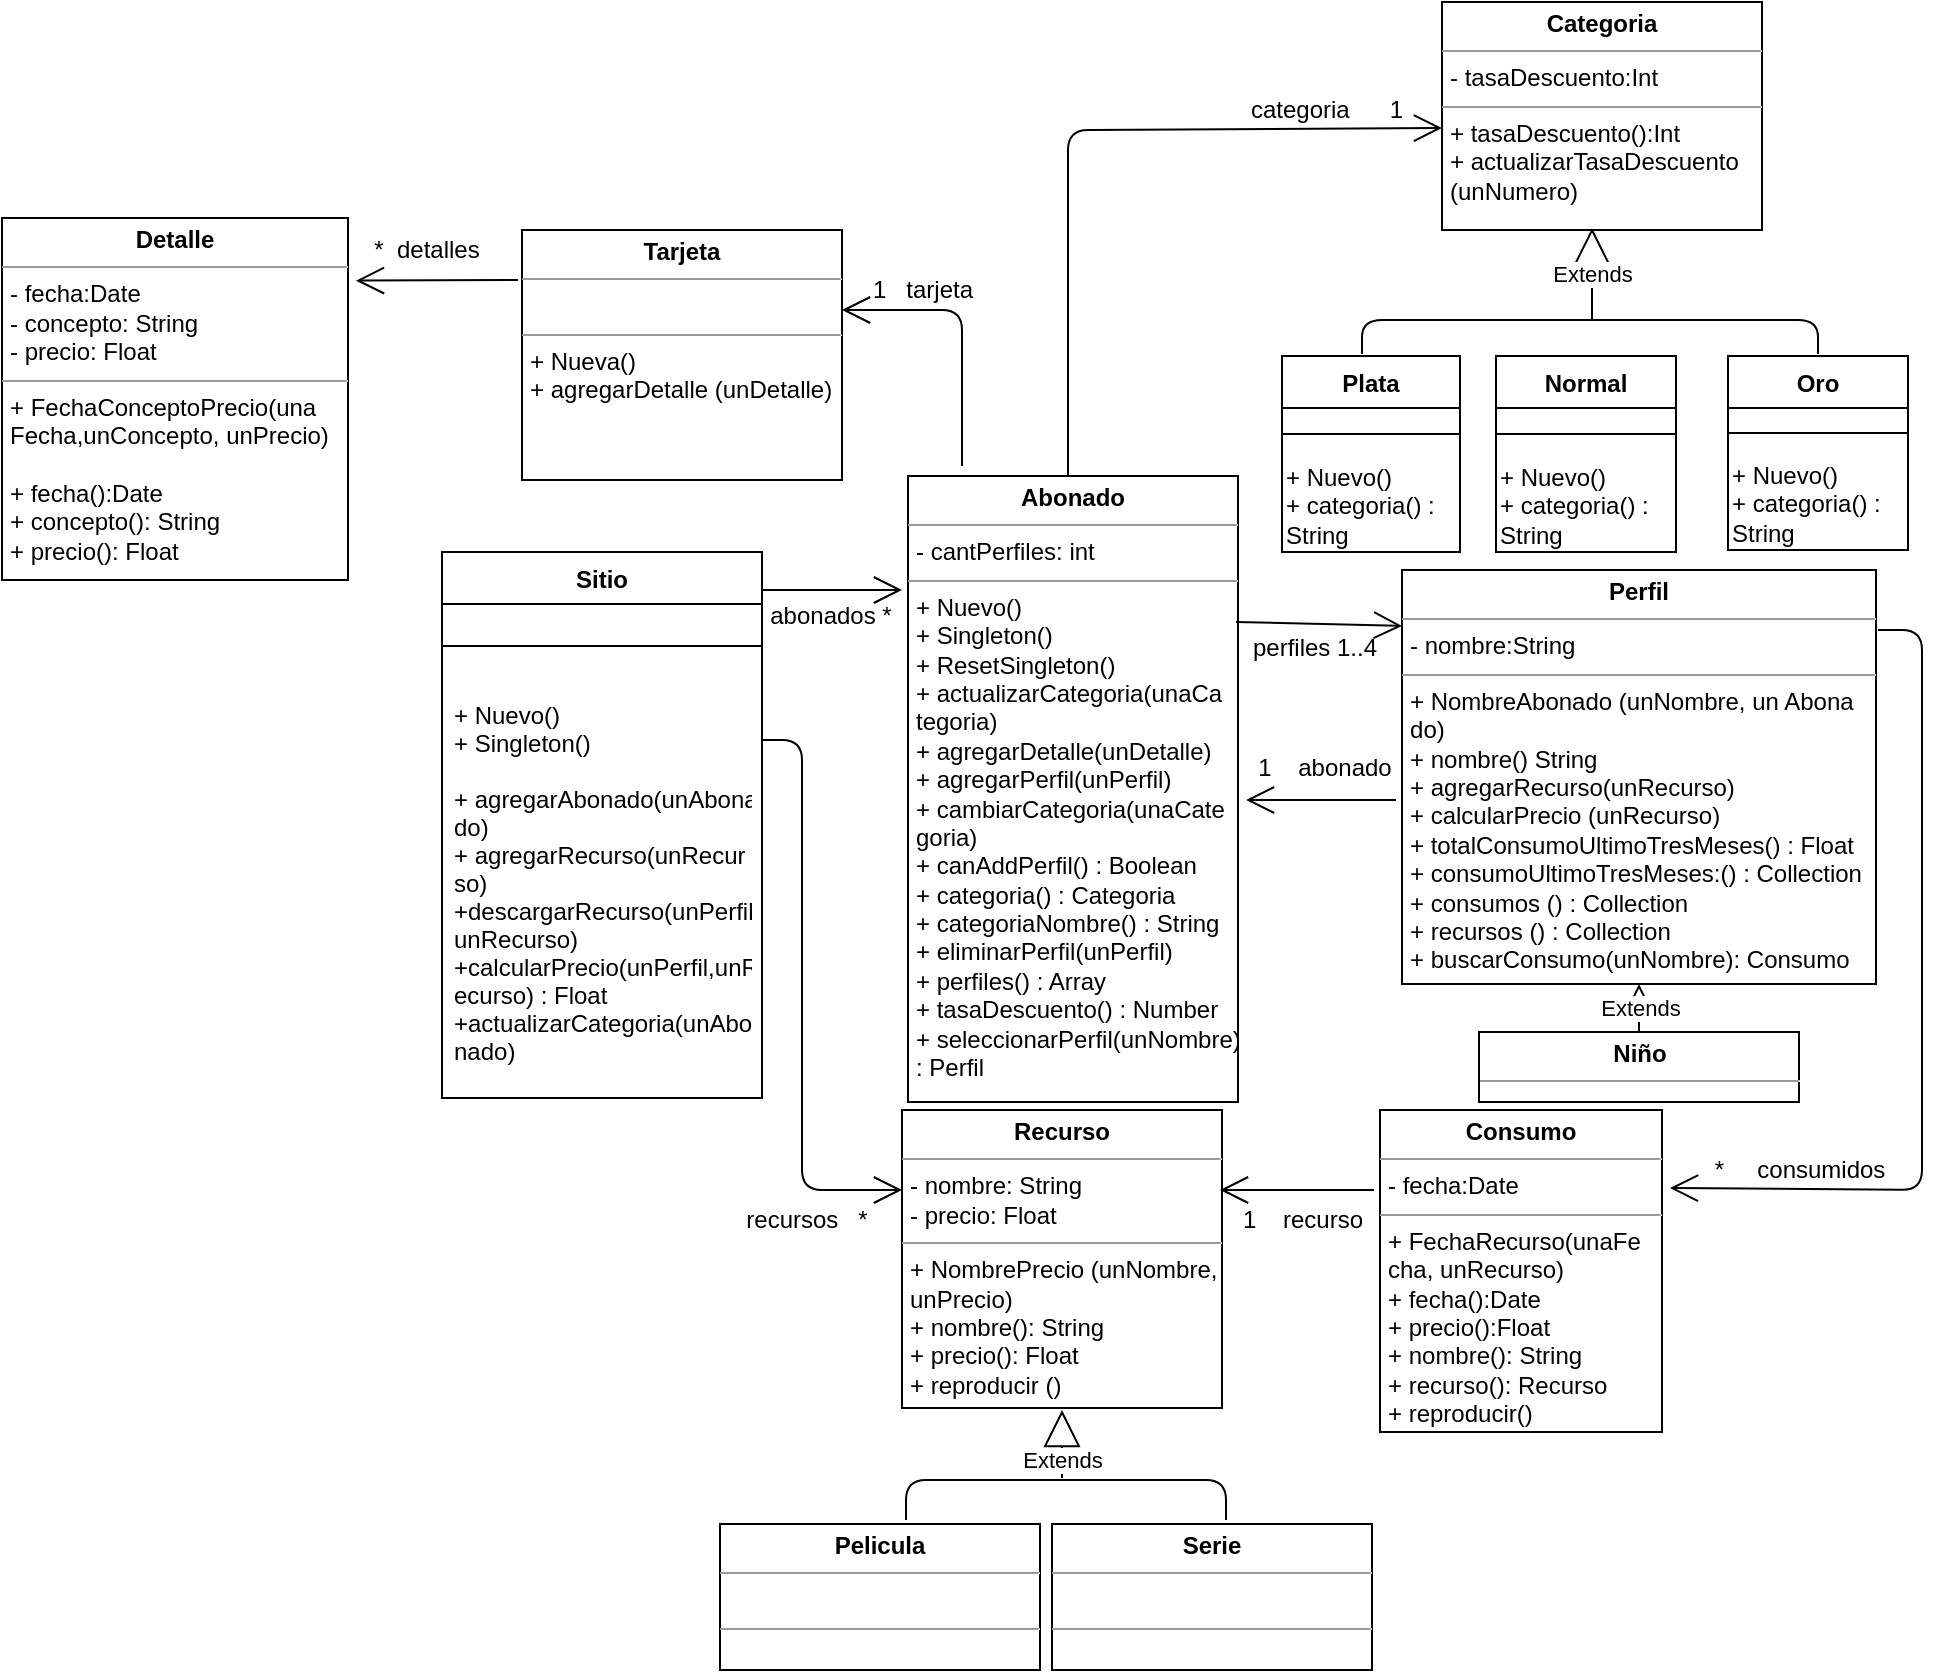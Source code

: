 <mxfile version="12.6.4" type="google" pages="8"><diagram id="uIgmeTgWu-lZkQtAGRiy" name="Parte A"><mxGraphModel dx="1603" dy="842" grid="0" gridSize="10" guides="1" tooltips="1" connect="1" arrows="1" fold="1" page="0" pageScale="1" pageWidth="827" pageHeight="1169" math="0" shadow="0"><root><mxCell id="0"/><mxCell id="1" parent="0"/><mxCell id="tsd5FfiHF849ZgM53c9Q-1" value="Sitio" style="swimlane;fontStyle=1;align=center;verticalAlign=top;childLayout=stackLayout;horizontal=1;startSize=26;horizontalStack=0;resizeParent=1;resizeParentMax=0;resizeLast=0;collapsible=1;marginBottom=0;" parent="1" vertex="1"><mxGeometry x="20" y="161" width="160" height="273" as="geometry"/></mxCell><mxCell id="tsd5FfiHF849ZgM53c9Q-3" value="" style="line;strokeWidth=1;fillColor=none;align=left;verticalAlign=middle;spacingTop=-1;spacingLeft=3;spacingRight=3;rotatable=0;labelPosition=right;points=[];portConstraint=eastwest;" parent="tsd5FfiHF849ZgM53c9Q-1" vertex="1"><mxGeometry y="26" width="160" height="42" as="geometry"/></mxCell><mxCell id="tsd5FfiHF849ZgM53c9Q-4" value="+ Nuevo()&#10;+ Singleton()&#10;&#10;+ agregarAbonado(unAbona&#10;do)&#10;+ agregarRecurso(unRecur&#10;so)&#10;+descargarRecurso(unPerfil,&#10;unRecurso)&#10;+calcularPrecio(unPerfil,unR&#10;ecurso) : Float&#10;+actualizarCategoria(unAbo&#10;nado)" style="text;strokeColor=none;fillColor=none;align=left;verticalAlign=top;spacingLeft=4;spacingRight=4;overflow=hidden;rotatable=0;points=[[0,0.5],[1,0.5]];portConstraint=eastwest;fontStyle=0" parent="tsd5FfiHF849ZgM53c9Q-1" vertex="1"><mxGeometry y="68" width="160" height="205" as="geometry"/></mxCell><mxCell id="tsd5FfiHF849ZgM53c9Q-5" value="" style="endArrow=open;endFill=1;endSize=12;html=1;" parent="1" edge="1"><mxGeometry width="160" relative="1" as="geometry"><mxPoint x="180" y="180" as="sourcePoint"/><mxPoint x="250" y="180" as="targetPoint"/></mxGeometry></mxCell><mxCell id="tsd5FfiHF849ZgM53c9Q-6" value="&lt;p style=&quot;margin: 0px ; margin-top: 4px ; text-align: center&quot;&gt;&lt;b&gt;Abonado&lt;/b&gt;&lt;/p&gt;&lt;hr size=&quot;1&quot;&gt;&lt;p style=&quot;margin: 0px ; margin-left: 4px&quot;&gt;- cantPerfiles: int&lt;/p&gt;&lt;hr size=&quot;1&quot;&gt;&lt;p style=&quot;margin: 0px ; margin-left: 4px&quot;&gt;+ Nuevo()&lt;/p&gt;&lt;p style=&quot;margin: 0px ; margin-left: 4px&quot;&gt;+ Singleton()&lt;/p&gt;&lt;p style=&quot;margin: 0px ; margin-left: 4px&quot;&gt;+ ResetSingleton()&lt;/p&gt;&lt;p style=&quot;margin: 0px ; margin-left: 4px&quot;&gt;+ actualizarCategoria(unaCa&lt;/p&gt;&lt;p style=&quot;margin: 0px ; margin-left: 4px&quot;&gt;tegoria)&lt;/p&gt;&lt;p style=&quot;margin: 0px ; margin-left: 4px&quot;&gt;+ agregarDetalle(unDetalle)&lt;/p&gt;&lt;p style=&quot;margin: 0px ; margin-left: 4px&quot;&gt;+ agregarPerfil(unPerfil)&lt;/p&gt;&lt;p style=&quot;margin: 0px ; margin-left: 4px&quot;&gt;+ cambiarCategoria(unaCate&lt;/p&gt;&lt;p style=&quot;margin: 0px ; margin-left: 4px&quot;&gt;goria)&lt;/p&gt;&lt;p style=&quot;margin: 0px ; margin-left: 4px&quot;&gt;+ canAddPerfil() : Boolean&lt;/p&gt;&lt;p style=&quot;margin: 0px ; margin-left: 4px&quot;&gt;+ categoria() : Categoria&lt;/p&gt;&lt;p style=&quot;margin: 0px ; margin-left: 4px&quot;&gt;+ categoriaNombre() : String&lt;/p&gt;&lt;p style=&quot;margin: 0px ; margin-left: 4px&quot;&gt;+ eliminarPerfil(unPerfil)&lt;/p&gt;&lt;p style=&quot;margin: 0px ; margin-left: 4px&quot;&gt;+ perfiles() : Array&lt;/p&gt;&lt;p style=&quot;margin: 0px ; margin-left: 4px&quot;&gt;+ tasaDescuento() : Number&lt;/p&gt;&lt;p style=&quot;margin: 0px ; margin-left: 4px&quot;&gt;+ seleccionarPerfil(unNombre)&lt;/p&gt;&lt;p style=&quot;margin: 0px ; margin-left: 4px&quot;&gt;: Perfil&lt;/p&gt;&lt;p style=&quot;margin: 0px ; margin-left: 4px&quot;&gt;&lt;br&gt;&lt;/p&gt;" style="verticalAlign=top;align=left;overflow=fill;fontSize=12;fontFamily=Helvetica;html=1;" parent="1" vertex="1"><mxGeometry x="253" y="123" width="165" height="313" as="geometry"/></mxCell><mxCell id="tsd5FfiHF849ZgM53c9Q-7" value="&lt;p style=&quot;margin: 0px ; margin-top: 4px ; text-align: center&quot;&gt;&lt;b&gt;Perfil&lt;/b&gt;&lt;/p&gt;&lt;hr size=&quot;1&quot;&gt;&lt;p style=&quot;margin: 0px ; margin-left: 4px&quot;&gt;- nombre:String&lt;/p&gt;&lt;hr size=&quot;1&quot;&gt;&lt;p style=&quot;margin: 0px ; margin-left: 4px&quot;&gt;+ NombreAbonado (unNombre, un Abona&lt;/p&gt;&lt;p style=&quot;margin: 0px ; margin-left: 4px&quot;&gt;d&lt;span&gt;o)&lt;/span&gt;&lt;/p&gt;&lt;p style=&quot;margin: 0px ; margin-left: 4px&quot;&gt;+ nombre() String&lt;/p&gt;&lt;p style=&quot;margin: 0px ; margin-left: 4px&quot;&gt;+ agregarRecurso&lt;span&gt;(unRecurso)&lt;/span&gt;&lt;/p&gt;&lt;p style=&quot;margin: 0px ; margin-left: 4px&quot;&gt;&lt;span&gt;+ calcularPrecio (unRecurso)&lt;/span&gt;&lt;/p&gt;&lt;p style=&quot;margin: 0px ; margin-left: 4px&quot;&gt;+ totalConsumoUltimoTresMeses() : Float&lt;/p&gt;&lt;p style=&quot;margin: 0px ; margin-left: 4px&quot;&gt;+ consumoUltimoTresMeses:() : Collection&lt;/p&gt;&lt;p style=&quot;margin: 0px ; margin-left: 4px&quot;&gt;+ consumos () : Collection&lt;/p&gt;&lt;p style=&quot;margin: 0px ; margin-left: 4px&quot;&gt;+ recursos () : Collection&lt;/p&gt;&lt;p style=&quot;margin: 0px ; margin-left: 4px&quot;&gt;+ buscarConsumo(unNombre): Consumo&lt;/p&gt;&lt;p style=&quot;margin: 0px ; margin-left: 4px&quot;&gt;&lt;br&gt;&lt;/p&gt;" style="verticalAlign=top;align=left;overflow=fill;fontSize=12;fontFamily=Helvetica;html=1;" parent="1" vertex="1"><mxGeometry x="500" y="170" width="237" height="207" as="geometry"/></mxCell><mxCell id="tsd5FfiHF849ZgM53c9Q-9" value="Extends" style="endArrow=block;endSize=16;endFill=0;html=1;entryX=0.5;entryY=1;entryDx=0;entryDy=0;exitX=0.5;exitY=0;exitDx=0;exitDy=0;exitPerimeter=0;" parent="1" source="tsd5FfiHF849ZgM53c9Q-10" target="tsd5FfiHF849ZgM53c9Q-7" edge="1"><mxGeometry width="160" relative="1" as="geometry"><mxPoint x="580" y="342" as="sourcePoint"/><mxPoint x="570" y="310" as="targetPoint"/></mxGeometry></mxCell><mxCell id="tsd5FfiHF849ZgM53c9Q-10" value="&lt;p style=&quot;margin: 0px ; margin-top: 4px ; text-align: center&quot;&gt;&lt;b&gt;Niño&lt;/b&gt;&lt;/p&gt;&lt;hr size=&quot;1&quot;&gt;&lt;p style=&quot;margin: 0px ; margin-left: 4px&quot;&gt;&lt;br&gt;&lt;/p&gt;&lt;hr size=&quot;1&quot;&gt;&lt;p style=&quot;margin: 0px ; margin-left: 4px&quot;&gt;&lt;br&gt;&lt;/p&gt;" style="verticalAlign=top;align=left;overflow=fill;fontSize=12;fontFamily=Helvetica;html=1;" parent="1" vertex="1"><mxGeometry x="538.5" y="401" width="160" height="35" as="geometry"/></mxCell><mxCell id="tsd5FfiHF849ZgM53c9Q-12" value="" style="endArrow=open;endFill=1;endSize=12;html=1;entryX=0;entryY=0.135;entryDx=0;entryDy=0;entryPerimeter=0;" parent="1" target="tsd5FfiHF849ZgM53c9Q-7" edge="1"><mxGeometry width="160" relative="1" as="geometry"><mxPoint x="417" y="196" as="sourcePoint"/><mxPoint x="501" y="185" as="targetPoint"/></mxGeometry></mxCell><mxCell id="tsd5FfiHF849ZgM53c9Q-15" value="" style="endArrow=open;endFill=1;endSize=12;html=1;entryX=0;entryY=0.5;entryDx=0;entryDy=0;" parent="1" edge="1"><mxGeometry width="160" relative="1" as="geometry"><mxPoint x="333" y="123" as="sourcePoint"/><mxPoint x="520" y="-51" as="targetPoint"/><Array as="points"><mxPoint x="333" y="-50"/></Array></mxGeometry></mxCell><mxCell id="tsd5FfiHF849ZgM53c9Q-21" value="Extends" style="endArrow=block;endSize=16;endFill=0;html=1;entryX=0.536;entryY=1;entryDx=0;entryDy=0;entryPerimeter=0;" parent="1" edge="1"><mxGeometry width="160" relative="1" as="geometry"><mxPoint x="595" y="45" as="sourcePoint"/><mxPoint x="595.04" y="-1" as="targetPoint"/></mxGeometry></mxCell><mxCell id="tsd5FfiHF849ZgM53c9Q-22" value="categoria&amp;nbsp; &amp;nbsp; &amp;nbsp; 1" style="text;html=1;strokeColor=none;fillColor=none;align=center;verticalAlign=middle;whiteSpace=wrap;rounded=0;" parent="1" vertex="1"><mxGeometry x="415" y="-70" width="95" height="20" as="geometry"/></mxCell><mxCell id="tsd5FfiHF849ZgM53c9Q-24" value="perfiles 1..4" style="text;html=1;strokeColor=none;fillColor=none;align=center;verticalAlign=middle;whiteSpace=wrap;rounded=0;" parent="1" vertex="1"><mxGeometry x="418" y="199" width="77" height="20" as="geometry"/></mxCell><mxCell id="tsd5FfiHF849ZgM53c9Q-25" value="" style="endArrow=none;html=1;" parent="1" edge="1"><mxGeometry width="50" height="50" relative="1" as="geometry"><mxPoint x="480" y="62" as="sourcePoint"/><mxPoint x="708" y="62" as="targetPoint"/><Array as="points"><mxPoint x="480" y="45"/><mxPoint x="600" y="45"/><mxPoint x="708" y="45"/></Array></mxGeometry></mxCell><mxCell id="tsd5FfiHF849ZgM53c9Q-26" value="Plata" style="swimlane;fontStyle=1;align=center;verticalAlign=top;childLayout=stackLayout;horizontal=1;startSize=26;horizontalStack=0;resizeParent=1;resizeParentMax=0;resizeLast=0;collapsible=1;marginBottom=0;" parent="1" vertex="1"><mxGeometry x="440" y="63" width="89" height="98" as="geometry"/></mxCell><mxCell id="tsd5FfiHF849ZgM53c9Q-28" value="" style="line;strokeWidth=1;fillColor=none;align=left;verticalAlign=middle;spacingTop=-1;spacingLeft=3;spacingRight=3;rotatable=0;labelPosition=right;points=[];portConstraint=eastwest;" parent="tsd5FfiHF849ZgM53c9Q-26" vertex="1"><mxGeometry y="26" width="89" height="26" as="geometry"/></mxCell><mxCell id="-1qag-JwGOOl3aIK0Ego-4" value="+ Nuevo()&lt;br&gt;+ categoria() :&lt;br&gt;String" style="text;html=1;align=left;verticalAlign=middle;resizable=0;points=[];autosize=1;" parent="tsd5FfiHF849ZgM53c9Q-26" vertex="1"><mxGeometry y="52" width="89" height="46" as="geometry"/></mxCell><mxCell id="tsd5FfiHF849ZgM53c9Q-35" value="Normal" style="swimlane;fontStyle=1;align=center;verticalAlign=top;childLayout=stackLayout;horizontal=1;startSize=26;horizontalStack=0;resizeParent=1;resizeParentMax=0;resizeLast=0;collapsible=1;marginBottom=0;" parent="1" vertex="1"><mxGeometry x="547" y="63" width="90" height="98" as="geometry"/></mxCell><mxCell id="tsd5FfiHF849ZgM53c9Q-37" value="" style="line;strokeWidth=1;fillColor=none;align=left;verticalAlign=middle;spacingTop=-1;spacingLeft=3;spacingRight=3;rotatable=0;labelPosition=right;points=[];portConstraint=eastwest;" parent="tsd5FfiHF849ZgM53c9Q-35" vertex="1"><mxGeometry y="26" width="90" height="26" as="geometry"/></mxCell><mxCell id="-1qag-JwGOOl3aIK0Ego-5" value="+ Nuevo()&lt;br&gt;+ categoria() :&amp;nbsp;&lt;br&gt;String" style="text;html=1;align=left;verticalAlign=middle;resizable=0;points=[];autosize=1;" parent="tsd5FfiHF849ZgM53c9Q-35" vertex="1"><mxGeometry y="52" width="90" height="46" as="geometry"/></mxCell><mxCell id="tsd5FfiHF849ZgM53c9Q-39" value="Oro" style="swimlane;fontStyle=1;align=center;verticalAlign=top;childLayout=stackLayout;horizontal=1;startSize=26;horizontalStack=0;resizeParent=1;resizeParentMax=0;resizeLast=0;collapsible=1;marginBottom=0;" parent="1" vertex="1"><mxGeometry x="663" y="63" width="90" height="97" as="geometry"/></mxCell><mxCell id="tsd5FfiHF849ZgM53c9Q-41" value="" style="line;strokeWidth=1;fillColor=none;align=left;verticalAlign=middle;spacingTop=-1;spacingLeft=3;spacingRight=3;rotatable=0;labelPosition=right;points=[];portConstraint=eastwest;" parent="tsd5FfiHF849ZgM53c9Q-39" vertex="1"><mxGeometry y="26" width="90" height="25" as="geometry"/></mxCell><mxCell id="-1qag-JwGOOl3aIK0Ego-7" value="+ Nuevo()&lt;br&gt;+ categoria() :&amp;nbsp;&lt;br&gt;String" style="text;html=1;align=left;verticalAlign=middle;resizable=0;points=[];autosize=1;labelPosition=center;verticalLabelPosition=middle;" parent="tsd5FfiHF849ZgM53c9Q-39" vertex="1"><mxGeometry y="51" width="90" height="46" as="geometry"/></mxCell><mxCell id="tsd5FfiHF849ZgM53c9Q-43" value="abonados *" style="text;html=1;strokeColor=none;fillColor=none;align=center;verticalAlign=middle;whiteSpace=wrap;rounded=0;" parent="1" vertex="1"><mxGeometry x="179" y="183" width="71" height="20" as="geometry"/></mxCell><mxCell id="tsd5FfiHF849ZgM53c9Q-44" value="" style="endArrow=open;endFill=1;endSize=12;html=1;" parent="1" edge="1"><mxGeometry width="160" relative="1" as="geometry"><mxPoint x="180" y="255" as="sourcePoint"/><mxPoint x="250" y="480" as="targetPoint"/><Array as="points"><mxPoint x="200" y="255"/><mxPoint x="200" y="480"/></Array></mxGeometry></mxCell><mxCell id="tsd5FfiHF849ZgM53c9Q-45" value="&lt;p style=&quot;margin: 0px ; margin-top: 4px ; text-align: center&quot;&gt;&lt;b&gt;Recurso&lt;/b&gt;&lt;/p&gt;&lt;hr size=&quot;1&quot;&gt;&lt;p style=&quot;margin: 0px ; margin-left: 4px&quot;&gt;- nombre: String&lt;/p&gt;&lt;p style=&quot;margin: 0px ; margin-left: 4px&quot;&gt;- precio: Float&lt;/p&gt;&lt;hr size=&quot;1&quot;&gt;&lt;p style=&quot;margin: 0px ; margin-left: 4px&quot;&gt;+ NombrePrecio (unNombre,&lt;/p&gt;&lt;p style=&quot;margin: 0px ; margin-left: 4px&quot;&gt;unPrecio)&lt;/p&gt;&lt;p style=&quot;margin: 0px ; margin-left: 4px&quot;&gt;+ nombre(): String&lt;/p&gt;&lt;p style=&quot;margin: 0px ; margin-left: 4px&quot;&gt;+ precio(): Float&lt;/p&gt;&lt;p style=&quot;margin: 0px ; margin-left: 4px&quot;&gt;+ reproducir ()&lt;/p&gt;" style="verticalAlign=top;align=left;overflow=fill;fontSize=12;fontFamily=Helvetica;html=1;" parent="1" vertex="1"><mxGeometry x="250" y="440" width="160" height="149" as="geometry"/></mxCell><mxCell id="tsd5FfiHF849ZgM53c9Q-46" value="Extends" style="endArrow=block;endSize=16;endFill=0;html=1;" parent="1" edge="1"><mxGeometry x="-0.478" width="160" relative="1" as="geometry"><mxPoint x="330" y="624" as="sourcePoint"/><mxPoint x="330" y="590" as="targetPoint"/><Array as="points"/><mxPoint as="offset"/></mxGeometry></mxCell><mxCell id="tsd5FfiHF849ZgM53c9Q-48" value="" style="endArrow=none;html=1;" parent="1" edge="1"><mxGeometry width="50" height="50" relative="1" as="geometry"><mxPoint x="252" y="645" as="sourcePoint"/><mxPoint x="412" y="645" as="targetPoint"/><Array as="points"><mxPoint x="252" y="625"/><mxPoint x="412" y="625"/></Array></mxGeometry></mxCell><mxCell id="tsd5FfiHF849ZgM53c9Q-49" value="&lt;p style=&quot;margin: 0px ; margin-top: 4px ; text-align: center&quot;&gt;&lt;b&gt;Pelicula&lt;/b&gt;&lt;/p&gt;&lt;hr size=&quot;1&quot;&gt;&lt;p style=&quot;margin: 0px ; margin-left: 4px&quot;&gt;&lt;br&gt;&lt;/p&gt;&lt;hr size=&quot;1&quot;&gt;&lt;p style=&quot;margin: 0px ; margin-left: 4px&quot;&gt;&lt;br&gt;&lt;/p&gt;" style="verticalAlign=top;align=left;overflow=fill;fontSize=12;fontFamily=Helvetica;html=1;" parent="1" vertex="1"><mxGeometry x="159" y="647" width="160" height="73" as="geometry"/></mxCell><mxCell id="tsd5FfiHF849ZgM53c9Q-55" value="&lt;p style=&quot;margin: 0px ; margin-top: 4px ; text-align: center&quot;&gt;&lt;b&gt;Tarjeta&lt;/b&gt;&lt;/p&gt;&lt;hr size=&quot;1&quot;&gt;&lt;p style=&quot;margin: 0px ; margin-left: 4px&quot;&gt;&lt;br&gt;&lt;/p&gt;&lt;hr size=&quot;1&quot;&gt;&lt;p style=&quot;margin: 0px ; margin-left: 4px&quot;&gt;+ Nueva()&lt;/p&gt;&lt;p style=&quot;margin: 0px ; margin-left: 4px&quot;&gt;+ agregarDetalle (unDetalle)&lt;/p&gt;&lt;p style=&quot;margin: 0px ; margin-left: 4px&quot;&gt;&lt;br&gt;&lt;/p&gt;" style="verticalAlign=top;align=left;overflow=fill;fontSize=12;fontFamily=Helvetica;html=1;" parent="1" vertex="1"><mxGeometry x="60" width="160" height="125" as="geometry"/></mxCell><mxCell id="tsd5FfiHF849ZgM53c9Q-56" value="&lt;p style=&quot;margin: 0px ; margin-top: 4px ; text-align: center&quot;&gt;&lt;b&gt;Detalle&lt;/b&gt;&lt;/p&gt;&lt;hr size=&quot;1&quot;&gt;&lt;p style=&quot;margin: 0px ; margin-left: 4px&quot;&gt;- fecha:Date&lt;/p&gt;&lt;p style=&quot;margin: 0px ; margin-left: 4px&quot;&gt;- concepto: String&lt;/p&gt;&lt;p style=&quot;margin: 0px ; margin-left: 4px&quot;&gt;- precio: Float&lt;/p&gt;&lt;hr size=&quot;1&quot;&gt;&lt;p style=&quot;margin: 0px ; margin-left: 4px&quot;&gt;+ FechaConceptoPrecio(una&lt;/p&gt;&lt;p style=&quot;margin: 0px ; margin-left: 4px&quot;&gt;Fecha,unConcepto, unPrecio)&lt;/p&gt;&lt;p style=&quot;margin: 0px ; margin-left: 4px&quot;&gt;&lt;br&gt;&lt;/p&gt;&lt;p style=&quot;margin: 0px ; margin-left: 4px&quot;&gt;+ fecha():Date&lt;/p&gt;&lt;p style=&quot;margin: 0px ; margin-left: 4px&quot;&gt;+ concepto(): String&lt;/p&gt;&lt;p style=&quot;margin: 0px ; margin-left: 4px&quot;&gt;+ precio(): Float&lt;/p&gt;&lt;p style=&quot;margin: 0px ; margin-left: 4px&quot;&gt;&lt;br&gt;&lt;/p&gt;" style="verticalAlign=top;align=left;overflow=fill;fontSize=12;fontFamily=Helvetica;html=1;" parent="1" vertex="1"><mxGeometry x="-200" y="-6" width="173" height="181" as="geometry"/></mxCell><mxCell id="tsd5FfiHF849ZgM53c9Q-57" value="" style="endArrow=open;endFill=1;endSize=12;html=1;entryX=1.023;entryY=0.173;entryDx=0;entryDy=0;entryPerimeter=0;" parent="1" target="tsd5FfiHF849ZgM53c9Q-56" edge="1"><mxGeometry width="160" relative="1" as="geometry"><mxPoint x="58" y="25" as="sourcePoint"/><mxPoint x="-40" y="13.5" as="targetPoint"/></mxGeometry></mxCell><mxCell id="tsd5FfiHF849ZgM53c9Q-58" value="*&amp;nbsp; detalles" style="text;html=1;strokeColor=none;fillColor=none;align=center;verticalAlign=middle;whiteSpace=wrap;rounded=0;" parent="1" vertex="1"><mxGeometry x="-35" width="95" height="20" as="geometry"/></mxCell><mxCell id="tsd5FfiHF849ZgM53c9Q-61" value="" style="endArrow=open;endFill=1;endSize=12;html=1;" parent="1" edge="1"><mxGeometry width="160" relative="1" as="geometry"><mxPoint x="280" y="118" as="sourcePoint"/><mxPoint x="220" y="40" as="targetPoint"/><Array as="points"><mxPoint x="280" y="40"/></Array></mxGeometry></mxCell><mxCell id="tsd5FfiHF849ZgM53c9Q-62" value="1&amp;nbsp; &amp;nbsp;tarjeta" style="text;html=1;strokeColor=none;fillColor=none;align=center;verticalAlign=middle;whiteSpace=wrap;rounded=0;" parent="1" vertex="1"><mxGeometry x="230" y="20" width="61" height="20" as="geometry"/></mxCell><mxCell id="tsd5FfiHF849ZgM53c9Q-63" value="" style="endArrow=open;endFill=1;endSize=12;html=1;" parent="1" edge="1"><mxGeometry width="160" relative="1" as="geometry"><mxPoint x="738" y="200" as="sourcePoint"/><mxPoint x="634" y="479" as="targetPoint"/><Array as="points"><mxPoint x="760" y="200"/><mxPoint x="760" y="480"/></Array></mxGeometry></mxCell><mxCell id="tsd5FfiHF849ZgM53c9Q-64" value="&lt;p style=&quot;margin: 0px ; margin-top: 4px ; text-align: center&quot;&gt;&lt;b&gt;Serie&lt;/b&gt;&lt;/p&gt;&lt;hr size=&quot;1&quot;&gt;&lt;p style=&quot;margin: 0px ; margin-left: 4px&quot;&gt;&lt;br&gt;&lt;/p&gt;&lt;hr size=&quot;1&quot;&gt;&lt;p style=&quot;margin: 0px ; margin-left: 4px&quot;&gt;&lt;br&gt;&lt;/p&gt;" style="verticalAlign=top;align=left;overflow=fill;fontSize=12;fontFamily=Helvetica;html=1;" parent="1" vertex="1"><mxGeometry x="325" y="647" width="160" height="73" as="geometry"/></mxCell><mxCell id="tsd5FfiHF849ZgM53c9Q-67" value="recursos&amp;nbsp; &amp;nbsp;*" style="text;html=1;strokeColor=none;fillColor=none;align=center;verticalAlign=middle;whiteSpace=wrap;rounded=0;" parent="1" vertex="1"><mxGeometry x="165" y="485" width="75" height="20" as="geometry"/></mxCell><mxCell id="tsd5FfiHF849ZgM53c9Q-68" value="*&amp;nbsp; &amp;nbsp; &amp;nbsp;consumidos" style="text;html=1;strokeColor=none;fillColor=none;align=center;verticalAlign=middle;whiteSpace=wrap;rounded=0;" parent="1" vertex="1"><mxGeometry x="640" y="460" width="118" height="20" as="geometry"/></mxCell><mxCell id="RzowAjp8ONY8tz1X49Po-1" value="&lt;p style=&quot;margin: 0px ; margin-top: 4px ; text-align: center&quot;&gt;&lt;span style=&quot;font-weight: 700&quot;&gt;Categoria&lt;/span&gt;&lt;br&gt;&lt;/p&gt;&lt;hr size=&quot;1&quot;&gt;&lt;p style=&quot;margin: 0px ; margin-left: 4px&quot;&gt;- tasaDescuento:Int&lt;/p&gt;&lt;hr size=&quot;1&quot;&gt;&lt;p style=&quot;margin: 0px ; margin-left: 4px&quot;&gt;+ tasaDescuento():Int&lt;/p&gt;&lt;p style=&quot;margin: 0px ; margin-left: 4px&quot;&gt;+ actualizarTasaDescuento&lt;/p&gt;&lt;p style=&quot;margin: 0px ; margin-left: 4px&quot;&gt;(unNumero)&lt;/p&gt;&lt;p style=&quot;margin: 0px ; margin-left: 4px&quot;&gt;&lt;br&gt;&lt;/p&gt;" style="verticalAlign=top;align=left;overflow=fill;fontSize=12;fontFamily=Helvetica;html=1;" parent="1" vertex="1"><mxGeometry x="520" y="-114" width="160" height="114" as="geometry"/></mxCell><mxCell id="OUK3o5tCUSdIROENixFX-2" value="" style="endArrow=open;endFill=1;endSize=12;html=1;" parent="1" edge="1"><mxGeometry width="160" relative="1" as="geometry"><mxPoint x="497" y="285" as="sourcePoint"/><mxPoint x="422" y="285" as="targetPoint"/></mxGeometry></mxCell><mxCell id="OUK3o5tCUSdIROENixFX-4" value="1&amp;nbsp; &amp;nbsp; abonado" style="text;html=1;strokeColor=none;fillColor=none;align=center;verticalAlign=middle;whiteSpace=wrap;rounded=0;" parent="1" vertex="1"><mxGeometry x="423" y="259" width="77" height="20" as="geometry"/></mxCell><mxCell id="OUK3o5tCUSdIROENixFX-5" value="&lt;p style=&quot;margin: 0px ; margin-top: 4px ; text-align: center&quot;&gt;&lt;b&gt;Consumo&lt;/b&gt;&lt;/p&gt;&lt;hr size=&quot;1&quot;&gt;&lt;p style=&quot;margin: 0px ; margin-left: 4px&quot;&gt;- fecha:Date&lt;/p&gt;&lt;hr size=&quot;1&quot;&gt;&lt;p style=&quot;margin: 0px ; margin-left: 4px&quot;&gt;+ FechaRecurso(unaFe&lt;/p&gt;&lt;p style=&quot;margin: 0px ; margin-left: 4px&quot;&gt;cha, unRecurso)&lt;/p&gt;&lt;p style=&quot;margin: 0px ; margin-left: 4px&quot;&gt;&lt;span&gt;+ fecha():Date&lt;/span&gt;&lt;br&gt;&lt;/p&gt;&lt;p style=&quot;margin: 0px ; margin-left: 4px&quot;&gt;+ precio():Float&lt;/p&gt;&lt;p style=&quot;margin: 0px ; margin-left: 4px&quot;&gt;+ nombre(): String&lt;/p&gt;&lt;p style=&quot;margin: 0px ; margin-left: 4px&quot;&gt;+ recurso(): Recurso&lt;/p&gt;&lt;p style=&quot;margin: 0px ; margin-left: 4px&quot;&gt;+ reproducir()&lt;/p&gt;" style="verticalAlign=top;align=left;overflow=fill;fontSize=12;fontFamily=Helvetica;html=1;" parent="1" vertex="1"><mxGeometry x="489" y="440" width="141" height="161" as="geometry"/></mxCell><mxCell id="OUK3o5tCUSdIROENixFX-9" value="" style="endArrow=open;endFill=1;endSize=12;html=1;" parent="1" edge="1"><mxGeometry width="160" relative="1" as="geometry"><mxPoint x="486" y="480" as="sourcePoint"/><mxPoint x="409" y="480" as="targetPoint"/></mxGeometry></mxCell><mxCell id="OUK3o5tCUSdIROENixFX-10" value="1&amp;nbsp; &amp;nbsp; recurso" style="text;html=1;strokeColor=none;fillColor=none;align=center;verticalAlign=middle;whiteSpace=wrap;rounded=0;" parent="1" vertex="1"><mxGeometry x="412" y="485" width="77" height="20" as="geometry"/></mxCell><mxCell id="-1qag-JwGOOl3aIK0Ego-6" value="&lt;span style=&quot;color: rgba(0 , 0 , 0 , 0) ; font-family: monospace ; font-size: 0px&quot;&gt;%3CmxGraphModel%3E%3Croot%3E%3CmxCell%20id%3D%220%22%2F%3E%3CmxCell%20id%3D%221%22%20parent%3D%220%22%2F%3E%3CmxCell%20id%3D%222%22%20value%3D%22%2B%20categoria()%22%20style%3D%22text%3Bhtml%3D1%3Balign%3Dcenter%3BverticalAlign%3Dmiddle%3Bresizable%3D0%3Bpoints%3D%5B%5D%3Bautosize%3D1%3B%22%20vertex%3D%221%22%20parent%3D%221%22%3E%3CmxGeometry%20x%3D%22440%22%20y%3D%22130%22%20width%3D%2289%22%20height%3D%2218%22%20as%3D%22geometry%22%2F%3E%3C%2FmxCell%3E%3C%2Froot%3E%3C%2FmxGraphModel%3E&lt;/span&gt;" style="text;html=1;align=center;verticalAlign=middle;resizable=0;points=[];autosize=1;" parent="1" vertex="1"><mxGeometry x="743" y="149" width="10" height="22" as="geometry"/></mxCell></root></mxGraphModel></diagram><diagram name="Parte B" id="-uTDKEQAEwIZ5-RfKek3"><mxGraphModel dx="1603" dy="842" grid="0" gridSize="10" guides="1" tooltips="1" connect="1" arrows="1" fold="1" page="0" pageScale="1" pageWidth="827" pageHeight="1169" math="0" shadow="0"><root><mxCell id="84ZP2tCb8xi6u8cY_t8p-0"/><mxCell id="84ZP2tCb8xi6u8cY_t8p-1" parent="84ZP2tCb8xi6u8cY_t8p-0"/><mxCell id="84ZP2tCb8xi6u8cY_t8p-2" value="Sitio" style="swimlane;fontStyle=1;align=center;verticalAlign=top;childLayout=stackLayout;horizontal=1;startSize=26;horizontalStack=0;resizeParent=1;resizeParentMax=0;resizeLast=0;collapsible=1;marginBottom=0;" parent="84ZP2tCb8xi6u8cY_t8p-1" vertex="1"><mxGeometry y="161" width="180" height="309" as="geometry"/></mxCell><mxCell id="tLJ9mv0aUfuxCp0XAEBm-0" value="+ tasaInflacion: Integer" style="text;html=1;align=center;verticalAlign=middle;resizable=0;points=[];autosize=1;" parent="84ZP2tCb8xi6u8cY_t8p-2" vertex="1"><mxGeometry y="26" width="180" height="18" as="geometry"/></mxCell><mxCell id="84ZP2tCb8xi6u8cY_t8p-3" value="" style="line;strokeWidth=1;fillColor=none;align=left;verticalAlign=middle;spacingTop=-1;spacingLeft=3;spacingRight=3;rotatable=0;labelPosition=right;points=[];portConstraint=eastwest;" parent="84ZP2tCb8xi6u8cY_t8p-2" vertex="1"><mxGeometry y="44" width="180" height="42" as="geometry"/></mxCell><mxCell id="84ZP2tCb8xi6u8cY_t8p-4" value="+ Nuevo()&#10;+ Singleton()&#10;+ agregarAbonado(unAbona&#10;do)&#10;+ agregarRecurso(unRecur&#10;so)&#10;+descargarRecurso(unPerfil,&#10;unRecurso)&#10;+calcularPrecio(unPerfil,unR&#10;ecurso) : Float&#10;+actualizarCategoria(unAbo&#10;nado)&#10;+ tasaDeInflacion()&#10;+ tasaDeInflacion(tasaInflacin)" style="text;strokeColor=none;fillColor=none;align=left;verticalAlign=top;spacingLeft=4;spacingRight=4;overflow=hidden;rotatable=0;points=[[0,0.5],[1,0.5]];portConstraint=eastwest;fontStyle=0" parent="84ZP2tCb8xi6u8cY_t8p-2" vertex="1"><mxGeometry y="86" width="180" height="223" as="geometry"/></mxCell><mxCell id="84ZP2tCb8xi6u8cY_t8p-5" value="" style="endArrow=open;endFill=1;endSize=12;html=1;" parent="84ZP2tCb8xi6u8cY_t8p-1" edge="1"><mxGeometry width="160" relative="1" as="geometry"><mxPoint x="180" y="180" as="sourcePoint"/><mxPoint x="250" y="180" as="targetPoint"/></mxGeometry></mxCell><mxCell id="84ZP2tCb8xi6u8cY_t8p-6" value="&lt;p style=&quot;margin: 0px ; margin-top: 4px ; text-align: center&quot;&gt;&lt;b&gt;Abonado&lt;/b&gt;&lt;/p&gt;&lt;hr size=&quot;1&quot;&gt;&lt;p style=&quot;margin: 0px ; margin-left: 4px&quot;&gt;- cantPerfiles: int&lt;/p&gt;&lt;hr size=&quot;1&quot;&gt;&lt;p style=&quot;margin: 0px ; margin-left: 4px&quot;&gt;+ Nuevo()&lt;/p&gt;&lt;p style=&quot;margin: 0px ; margin-left: 4px&quot;&gt;+ Singleton()&lt;/p&gt;&lt;p style=&quot;margin: 0px ; margin-left: 4px&quot;&gt;+ ResetSingleton()&lt;/p&gt;&lt;p style=&quot;margin: 0px ; margin-left: 4px&quot;&gt;+ actualizarCategoria(unaCa&lt;/p&gt;&lt;p style=&quot;margin: 0px ; margin-left: 4px&quot;&gt;tegoria) : Boolean&lt;/p&gt;&lt;p style=&quot;margin: 0px ; margin-left: 4px&quot;&gt;+ agregarDetalle(unDetalle)&lt;/p&gt;&lt;p style=&quot;margin: 0px ; margin-left: 4px&quot;&gt;+ agregarPerfil(unPerfil)&lt;/p&gt;&lt;p style=&quot;margin: 0px ; margin-left: 4px&quot;&gt;+ cambiarCategoria(unaCate&lt;/p&gt;&lt;p style=&quot;margin: 0px ; margin-left: 4px&quot;&gt;goria)&lt;/p&gt;&lt;p style=&quot;margin: 0px ; margin-left: 4px&quot;&gt;+ canAddPerfil() : Boolean&lt;/p&gt;&lt;p style=&quot;margin: 0px ; margin-left: 4px&quot;&gt;+ categoria() : Categoria&lt;/p&gt;&lt;p style=&quot;margin: 0px ; margin-left: 4px&quot;&gt;+ categoriaNombre() : String&lt;/p&gt;&lt;p style=&quot;margin: 0px ; margin-left: 4px&quot;&gt;+ eliminarPerfil(unPerfil)&lt;/p&gt;&lt;p style=&quot;margin: 0px ; margin-left: 4px&quot;&gt;+ perfiles() : Array&lt;/p&gt;&lt;p style=&quot;margin: 0px ; margin-left: 4px&quot;&gt;+ tasaDescuento() : Number&lt;/p&gt;&lt;p style=&quot;margin: 0px 0px 0px 4px&quot;&gt;+ seleccionarPerfil(unNombre)&lt;/p&gt;&lt;p style=&quot;margin: 0px 0px 0px 4px&quot;&gt;: Perfil&lt;/p&gt;&lt;p style=&quot;margin: 0px ; margin-left: 4px&quot;&gt;&lt;br&gt;&lt;/p&gt;" style="verticalAlign=top;align=left;overflow=fill;fontSize=12;fontFamily=Helvetica;html=1;" parent="84ZP2tCb8xi6u8cY_t8p-1" vertex="1"><mxGeometry x="253" y="123" width="165" height="299" as="geometry"/></mxCell><mxCell id="84ZP2tCb8xi6u8cY_t8p-7" value="&lt;p style=&quot;margin: 0px ; margin-top: 4px ; text-align: center&quot;&gt;&lt;b&gt;Perfil&lt;/b&gt;&lt;/p&gt;&lt;hr size=&quot;1&quot;&gt;&lt;p style=&quot;margin: 0px ; margin-left: 4px&quot;&gt;- nombre:String&lt;/p&gt;&lt;hr size=&quot;1&quot;&gt;&lt;p style=&quot;margin: 0px ; margin-left: 4px&quot;&gt;+ NombreAbonado (unNombre, un Abona&lt;/p&gt;&lt;p style=&quot;margin: 0px ; margin-left: 4px&quot;&gt;d&lt;span&gt;o)&lt;/span&gt;&lt;/p&gt;&lt;p style=&quot;margin: 0px ; margin-left: 4px&quot;&gt;+ nombre() String&lt;/p&gt;&lt;p style=&quot;margin: 0px ; margin-left: 4px&quot;&gt;+ agregarRecurso&lt;span&gt;(unRecurso)&lt;/span&gt;&lt;/p&gt;&lt;p style=&quot;margin: 0px ; margin-left: 4px&quot;&gt;&lt;span&gt;+ calcularPrecio (unRecurso)&lt;/span&gt;&lt;/p&gt;&lt;p style=&quot;margin: 0px ; margin-left: 4px&quot;&gt;+ totalConsumoUltimoTresMeses() : Float&lt;/p&gt;&lt;p style=&quot;margin: 0px ; margin-left: 4px&quot;&gt;+ consumoUltimoTresMeses:() : Collection&lt;/p&gt;&lt;p style=&quot;margin: 0px ; margin-left: 4px&quot;&gt;+ consumos () : Collection&lt;/p&gt;&lt;p style=&quot;margin: 0px ; margin-left: 4px&quot;&gt;+ recursos () : Collection&lt;/p&gt;&lt;p style=&quot;margin: 0px 0px 0px 4px&quot;&gt;+ buscarConsumo(unNombre): Consumo&lt;/p&gt;&lt;p style=&quot;margin: 0px 0px 0px 4px&quot;&gt;&lt;br&gt;&lt;/p&gt;&lt;p style=&quot;margin: 0px ; margin-left: 4px&quot;&gt;&lt;br&gt;&lt;/p&gt;" style="verticalAlign=top;align=left;overflow=fill;fontSize=12;fontFamily=Helvetica;html=1;" parent="84ZP2tCb8xi6u8cY_t8p-1" vertex="1"><mxGeometry x="500" y="170" width="237" height="202" as="geometry"/></mxCell><mxCell id="84ZP2tCb8xi6u8cY_t8p-8" value="Extends" style="endArrow=block;endSize=16;endFill=0;html=1;entryX=0.5;entryY=1;entryDx=0;entryDy=0;exitX=0.5;exitY=0;exitDx=0;exitDy=0;exitPerimeter=0;" parent="84ZP2tCb8xi6u8cY_t8p-1" source="84ZP2tCb8xi6u8cY_t8p-9" target="84ZP2tCb8xi6u8cY_t8p-7" edge="1"><mxGeometry width="160" relative="1" as="geometry"><mxPoint x="580" y="342" as="sourcePoint"/><mxPoint x="570" y="310" as="targetPoint"/></mxGeometry></mxCell><mxCell id="84ZP2tCb8xi6u8cY_t8p-9" value="&lt;p style=&quot;margin: 0px ; margin-top: 4px ; text-align: center&quot;&gt;&lt;b&gt;Niño&lt;/b&gt;&lt;/p&gt;&lt;hr size=&quot;1&quot;&gt;&lt;p style=&quot;margin: 0px ; margin-left: 4px&quot;&gt;&lt;br&gt;&lt;/p&gt;&lt;hr size=&quot;1&quot;&gt;&lt;p style=&quot;margin: 0px ; margin-left: 4px&quot;&gt;&lt;br&gt;&lt;/p&gt;" style="verticalAlign=top;align=left;overflow=fill;fontSize=12;fontFamily=Helvetica;html=1;" parent="84ZP2tCb8xi6u8cY_t8p-1" vertex="1"><mxGeometry x="538.5" y="399" width="160" height="35" as="geometry"/></mxCell><mxCell id="84ZP2tCb8xi6u8cY_t8p-10" value="" style="endArrow=open;endFill=1;endSize=12;html=1;entryX=0;entryY=0.135;entryDx=0;entryDy=0;entryPerimeter=0;" parent="84ZP2tCb8xi6u8cY_t8p-1" target="84ZP2tCb8xi6u8cY_t8p-7" edge="1"><mxGeometry width="160" relative="1" as="geometry"><mxPoint x="417" y="196" as="sourcePoint"/><mxPoint x="501" y="185" as="targetPoint"/></mxGeometry></mxCell><mxCell id="84ZP2tCb8xi6u8cY_t8p-11" value="" style="endArrow=open;endFill=1;endSize=12;html=1;entryX=0;entryY=0.5;entryDx=0;entryDy=0;" parent="84ZP2tCb8xi6u8cY_t8p-1" edge="1"><mxGeometry width="160" relative="1" as="geometry"><mxPoint x="333" y="123" as="sourcePoint"/><mxPoint x="520" y="-51" as="targetPoint"/><Array as="points"><mxPoint x="333" y="-50"/></Array></mxGeometry></mxCell><mxCell id="84ZP2tCb8xi6u8cY_t8p-12" value="Extends" style="endArrow=block;endSize=16;endFill=0;html=1;entryX=0.536;entryY=1;entryDx=0;entryDy=0;entryPerimeter=0;" parent="84ZP2tCb8xi6u8cY_t8p-1" edge="1"><mxGeometry width="160" relative="1" as="geometry"><mxPoint x="595" y="45" as="sourcePoint"/><mxPoint x="595.04" y="-1" as="targetPoint"/></mxGeometry></mxCell><mxCell id="84ZP2tCb8xi6u8cY_t8p-13" value="categoria&amp;nbsp; &amp;nbsp; &amp;nbsp; 1" style="text;html=1;strokeColor=none;fillColor=none;align=center;verticalAlign=middle;whiteSpace=wrap;rounded=0;" parent="84ZP2tCb8xi6u8cY_t8p-1" vertex="1"><mxGeometry x="415" y="-70" width="95" height="20" as="geometry"/></mxCell><mxCell id="84ZP2tCb8xi6u8cY_t8p-14" value="perfiles 1..4" style="text;html=1;strokeColor=none;fillColor=none;align=center;verticalAlign=middle;whiteSpace=wrap;rounded=0;" parent="84ZP2tCb8xi6u8cY_t8p-1" vertex="1"><mxGeometry x="418" y="199" width="77" height="20" as="geometry"/></mxCell><mxCell id="84ZP2tCb8xi6u8cY_t8p-15" value="" style="endArrow=none;html=1;" parent="84ZP2tCb8xi6u8cY_t8p-1" edge="1"><mxGeometry width="50" height="50" relative="1" as="geometry"><mxPoint x="480" y="62" as="sourcePoint"/><mxPoint x="708" y="62" as="targetPoint"/><Array as="points"><mxPoint x="480" y="45"/><mxPoint x="600" y="45"/><mxPoint x="708" y="45"/></Array></mxGeometry></mxCell><mxCell id="84ZP2tCb8xi6u8cY_t8p-16" value="Plata" style="swimlane;fontStyle=1;align=center;verticalAlign=top;childLayout=stackLayout;horizontal=1;startSize=26;horizontalStack=0;resizeParent=1;resizeParentMax=0;resizeLast=0;collapsible=1;marginBottom=0;" parent="84ZP2tCb8xi6u8cY_t8p-1" vertex="1"><mxGeometry x="440" y="63" width="89" height="98" as="geometry"/></mxCell><mxCell id="84ZP2tCb8xi6u8cY_t8p-17" value="" style="line;strokeWidth=1;fillColor=none;align=left;verticalAlign=middle;spacingTop=-1;spacingLeft=3;spacingRight=3;rotatable=0;labelPosition=right;points=[];portConstraint=eastwest;" parent="84ZP2tCb8xi6u8cY_t8p-16" vertex="1"><mxGeometry y="26" width="89" height="26" as="geometry"/></mxCell><mxCell id="84ZP2tCb8xi6u8cY_t8p-18" value="+ Nuevo()&lt;br&gt;+ categoria() :&lt;br&gt;String" style="text;html=1;align=left;verticalAlign=middle;resizable=0;points=[];autosize=1;" parent="84ZP2tCb8xi6u8cY_t8p-16" vertex="1"><mxGeometry y="52" width="89" height="46" as="geometry"/></mxCell><mxCell id="84ZP2tCb8xi6u8cY_t8p-19" value="Normal" style="swimlane;fontStyle=1;align=center;verticalAlign=top;childLayout=stackLayout;horizontal=1;startSize=26;horizontalStack=0;resizeParent=1;resizeParentMax=0;resizeLast=0;collapsible=1;marginBottom=0;" parent="84ZP2tCb8xi6u8cY_t8p-1" vertex="1"><mxGeometry x="547" y="63" width="90" height="98" as="geometry"/></mxCell><mxCell id="84ZP2tCb8xi6u8cY_t8p-20" value="" style="line;strokeWidth=1;fillColor=none;align=left;verticalAlign=middle;spacingTop=-1;spacingLeft=3;spacingRight=3;rotatable=0;labelPosition=right;points=[];portConstraint=eastwest;" parent="84ZP2tCb8xi6u8cY_t8p-19" vertex="1"><mxGeometry y="26" width="90" height="26" as="geometry"/></mxCell><mxCell id="84ZP2tCb8xi6u8cY_t8p-21" value="+ Nuevo()&lt;br&gt;+ categoria() :&amp;nbsp;&lt;br&gt;String" style="text;html=1;align=left;verticalAlign=middle;resizable=0;points=[];autosize=1;" parent="84ZP2tCb8xi6u8cY_t8p-19" vertex="1"><mxGeometry y="52" width="90" height="46" as="geometry"/></mxCell><mxCell id="84ZP2tCb8xi6u8cY_t8p-22" value="Oro" style="swimlane;fontStyle=1;align=center;verticalAlign=top;childLayout=stackLayout;horizontal=1;startSize=26;horizontalStack=0;resizeParent=1;resizeParentMax=0;resizeLast=0;collapsible=1;marginBottom=0;" parent="84ZP2tCb8xi6u8cY_t8p-1" vertex="1"><mxGeometry x="663" y="63" width="90" height="97" as="geometry"/></mxCell><mxCell id="84ZP2tCb8xi6u8cY_t8p-23" value="" style="line;strokeWidth=1;fillColor=none;align=left;verticalAlign=middle;spacingTop=-1;spacingLeft=3;spacingRight=3;rotatable=0;labelPosition=right;points=[];portConstraint=eastwest;" parent="84ZP2tCb8xi6u8cY_t8p-22" vertex="1"><mxGeometry y="26" width="90" height="25" as="geometry"/></mxCell><mxCell id="84ZP2tCb8xi6u8cY_t8p-24" value="+ Nuevo()&lt;br&gt;+ categoria() :&amp;nbsp;&lt;br&gt;String" style="text;html=1;align=left;verticalAlign=middle;resizable=0;points=[];autosize=1;labelPosition=center;verticalLabelPosition=middle;" parent="84ZP2tCb8xi6u8cY_t8p-22" vertex="1"><mxGeometry y="51" width="90" height="46" as="geometry"/></mxCell><mxCell id="84ZP2tCb8xi6u8cY_t8p-25" value="abonados *" style="text;html=1;strokeColor=none;fillColor=none;align=center;verticalAlign=middle;whiteSpace=wrap;rounded=0;" parent="84ZP2tCb8xi6u8cY_t8p-1" vertex="1"><mxGeometry x="179" y="183" width="71" height="20" as="geometry"/></mxCell><mxCell id="84ZP2tCb8xi6u8cY_t8p-26" value="" style="endArrow=open;endFill=1;endSize=12;html=1;entryX=0;entryY=0.25;entryDx=0;entryDy=0;" parent="84ZP2tCb8xi6u8cY_t8p-1" target="84ZP2tCb8xi6u8cY_t8p-27" edge="1"><mxGeometry width="160" relative="1" as="geometry"><mxPoint x="180" y="255" as="sourcePoint"/><mxPoint x="250" y="480" as="targetPoint"/><Array as="points"><mxPoint x="200" y="255"/><mxPoint x="200" y="480"/></Array></mxGeometry></mxCell><mxCell id="84ZP2tCb8xi6u8cY_t8p-27" value="&lt;p style=&quot;margin: 0px ; margin-top: 4px ; text-align: center&quot;&gt;&lt;b&gt;Recurso&lt;/b&gt;&lt;/p&gt;&lt;hr size=&quot;1&quot;&gt;&lt;p style=&quot;margin: 0px ; margin-left: 4px&quot;&gt;- nombre: String&lt;/p&gt;&lt;p style=&quot;margin: 0px ; margin-left: 4px&quot;&gt;- precio: Float&lt;/p&gt;&lt;hr size=&quot;1&quot;&gt;&lt;p style=&quot;margin: 0px ; margin-left: 4px&quot;&gt;+ NombrePrecio (unNombre,&lt;/p&gt;&lt;p style=&quot;margin: 0px ; margin-left: 4px&quot;&gt;unPrecio)&lt;/p&gt;&lt;p style=&quot;margin: 0px ; margin-left: 4px&quot;&gt;+ nombre(): String&lt;/p&gt;&lt;p style=&quot;margin: 0px ; margin-left: 4px&quot;&gt;+ precio(): Float&lt;/p&gt;&lt;p style=&quot;margin: 0px ; margin-left: 4px&quot;&gt;&lt;span&gt;+ reproducir()&lt;/span&gt;&lt;br&gt;&lt;/p&gt;" style="verticalAlign=top;align=left;overflow=fill;fontSize=12;fontFamily=Helvetica;html=1;" parent="84ZP2tCb8xi6u8cY_t8p-1" vertex="1"><mxGeometry x="241" y="440" width="174" height="155" as="geometry"/></mxCell><mxCell id="84ZP2tCb8xi6u8cY_t8p-28" value="Extends" style="endArrow=block;endSize=16;endFill=0;html=1;" parent="84ZP2tCb8xi6u8cY_t8p-1" edge="1"><mxGeometry x="-0.478" width="160" relative="1" as="geometry"><mxPoint x="330" y="624" as="sourcePoint"/><mxPoint x="330" y="593" as="targetPoint"/><Array as="points"/><mxPoint as="offset"/></mxGeometry></mxCell><mxCell id="84ZP2tCb8xi6u8cY_t8p-29" value="" style="endArrow=none;html=1;" parent="84ZP2tCb8xi6u8cY_t8p-1" edge="1"><mxGeometry width="50" height="50" relative="1" as="geometry"><mxPoint x="252" y="645" as="sourcePoint"/><mxPoint x="412" y="645" as="targetPoint"/><Array as="points"><mxPoint x="252" y="625"/><mxPoint x="331" y="625"/><mxPoint x="412" y="625"/></Array></mxGeometry></mxCell><mxCell id="84ZP2tCb8xi6u8cY_t8p-30" value="&lt;p style=&quot;margin: 0px ; margin-top: 4px ; text-align: center&quot;&gt;&lt;b&gt;Pelicula&lt;/b&gt;&lt;/p&gt;&lt;hr size=&quot;1&quot;&gt;&lt;p style=&quot;margin: 0px ; margin-left: 4px&quot;&gt;&lt;br&gt;&lt;/p&gt;&lt;hr size=&quot;1&quot;&gt;&lt;p style=&quot;margin: 0px ; margin-left: 4px&quot;&gt;&lt;br&gt;&lt;/p&gt;" style="verticalAlign=top;align=left;overflow=fill;fontSize=12;fontFamily=Helvetica;html=1;" parent="84ZP2tCb8xi6u8cY_t8p-1" vertex="1"><mxGeometry x="159" y="647" width="160" height="73" as="geometry"/></mxCell><mxCell id="84ZP2tCb8xi6u8cY_t8p-31" value="&lt;p style=&quot;margin: 0px ; margin-top: 4px ; text-align: center&quot;&gt;&lt;b&gt;Tarjeta&lt;/b&gt;&lt;/p&gt;&lt;hr size=&quot;1&quot;&gt;&lt;p style=&quot;margin: 0px ; margin-left: 4px&quot;&gt;&lt;br&gt;&lt;/p&gt;&lt;hr size=&quot;1&quot;&gt;&lt;p style=&quot;margin: 0px ; margin-left: 4px&quot;&gt;+ Nueva()&lt;/p&gt;&lt;p style=&quot;margin: 0px ; margin-left: 4px&quot;&gt;+ agregarDetalle (unDetalle)&lt;/p&gt;&lt;p style=&quot;margin: 0px ; margin-left: 4px&quot;&gt;&lt;br&gt;&lt;/p&gt;" style="verticalAlign=top;align=left;overflow=fill;fontSize=12;fontFamily=Helvetica;html=1;" parent="84ZP2tCb8xi6u8cY_t8p-1" vertex="1"><mxGeometry x="60" width="160" height="125" as="geometry"/></mxCell><mxCell id="84ZP2tCb8xi6u8cY_t8p-32" value="&lt;p style=&quot;margin: 0px ; margin-top: 4px ; text-align: center&quot;&gt;&lt;b&gt;Detalle&lt;/b&gt;&lt;/p&gt;&lt;hr size=&quot;1&quot;&gt;&lt;p style=&quot;margin: 0px ; margin-left: 4px&quot;&gt;- fecha:Date&lt;/p&gt;&lt;p style=&quot;margin: 0px ; margin-left: 4px&quot;&gt;- concepto: String&lt;/p&gt;&lt;p style=&quot;margin: 0px ; margin-left: 4px&quot;&gt;- precio: Float&lt;/p&gt;&lt;hr size=&quot;1&quot;&gt;&lt;p style=&quot;margin: 0px ; margin-left: 4px&quot;&gt;+ FechaConceptoPrecio(una&lt;/p&gt;&lt;p style=&quot;margin: 0px ; margin-left: 4px&quot;&gt;Fecha,unConcepto, unPrecio)&lt;/p&gt;&lt;p style=&quot;margin: 0px ; margin-left: 4px&quot;&gt;&lt;br&gt;&lt;/p&gt;&lt;p style=&quot;margin: 0px ; margin-left: 4px&quot;&gt;+ fecha():Date&lt;/p&gt;&lt;p style=&quot;margin: 0px ; margin-left: 4px&quot;&gt;+ concepto(): String&lt;/p&gt;&lt;p style=&quot;margin: 0px ; margin-left: 4px&quot;&gt;+ precio(): Float&lt;/p&gt;&lt;p style=&quot;margin: 0px ; margin-left: 4px&quot;&gt;&lt;br&gt;&lt;/p&gt;" style="verticalAlign=top;align=left;overflow=fill;fontSize=12;fontFamily=Helvetica;html=1;" parent="84ZP2tCb8xi6u8cY_t8p-1" vertex="1"><mxGeometry x="-200" y="-6" width="173" height="181" as="geometry"/></mxCell><mxCell id="84ZP2tCb8xi6u8cY_t8p-33" value="" style="endArrow=open;endFill=1;endSize=12;html=1;entryX=1.023;entryY=0.173;entryDx=0;entryDy=0;entryPerimeter=0;" parent="84ZP2tCb8xi6u8cY_t8p-1" target="84ZP2tCb8xi6u8cY_t8p-32" edge="1"><mxGeometry width="160" relative="1" as="geometry"><mxPoint x="58" y="25" as="sourcePoint"/><mxPoint x="-40" y="13.5" as="targetPoint"/></mxGeometry></mxCell><mxCell id="84ZP2tCb8xi6u8cY_t8p-34" value="*&amp;nbsp; detalles" style="text;html=1;strokeColor=none;fillColor=none;align=center;verticalAlign=middle;whiteSpace=wrap;rounded=0;" parent="84ZP2tCb8xi6u8cY_t8p-1" vertex="1"><mxGeometry x="-35" width="95" height="20" as="geometry"/></mxCell><mxCell id="84ZP2tCb8xi6u8cY_t8p-35" value="" style="endArrow=open;endFill=1;endSize=12;html=1;" parent="84ZP2tCb8xi6u8cY_t8p-1" edge="1"><mxGeometry width="160" relative="1" as="geometry"><mxPoint x="280" y="118" as="sourcePoint"/><mxPoint x="220" y="40" as="targetPoint"/><Array as="points"><mxPoint x="280" y="40"/></Array></mxGeometry></mxCell><mxCell id="84ZP2tCb8xi6u8cY_t8p-36" value="1&amp;nbsp; &amp;nbsp;tarjeta" style="text;html=1;strokeColor=none;fillColor=none;align=center;verticalAlign=middle;whiteSpace=wrap;rounded=0;" parent="84ZP2tCb8xi6u8cY_t8p-1" vertex="1"><mxGeometry x="230" y="20" width="61" height="20" as="geometry"/></mxCell><mxCell id="84ZP2tCb8xi6u8cY_t8p-37" value="" style="endArrow=open;endFill=1;endSize=12;html=1;" parent="84ZP2tCb8xi6u8cY_t8p-1" edge="1"><mxGeometry width="160" relative="1" as="geometry"><mxPoint x="738" y="200" as="sourcePoint"/><mxPoint x="634" y="479" as="targetPoint"/><Array as="points"><mxPoint x="760" y="200"/><mxPoint x="760" y="480"/></Array></mxGeometry></mxCell><mxCell id="84ZP2tCb8xi6u8cY_t8p-38" value="&lt;p style=&quot;margin: 0px ; margin-top: 4px ; text-align: center&quot;&gt;&lt;b&gt;Serie&lt;/b&gt;&lt;/p&gt;&lt;hr size=&quot;1&quot;&gt;&lt;p style=&quot;margin: 0px ; margin-left: 4px&quot;&gt;&lt;br&gt;&lt;/p&gt;&lt;hr size=&quot;1&quot;&gt;&lt;p style=&quot;margin: 0px ; margin-left: 4px&quot;&gt;&lt;br&gt;&lt;/p&gt;" style="verticalAlign=top;align=left;overflow=fill;fontSize=12;fontFamily=Helvetica;html=1;" parent="84ZP2tCb8xi6u8cY_t8p-1" vertex="1"><mxGeometry x="325" y="647" width="160" height="73" as="geometry"/></mxCell><mxCell id="84ZP2tCb8xi6u8cY_t8p-39" value="recursos&amp;nbsp; &amp;nbsp;*" style="text;html=1;strokeColor=none;fillColor=none;align=center;verticalAlign=middle;whiteSpace=wrap;rounded=0;" parent="84ZP2tCb8xi6u8cY_t8p-1" vertex="1"><mxGeometry x="165" y="485" width="75" height="20" as="geometry"/></mxCell><mxCell id="84ZP2tCb8xi6u8cY_t8p-40" value="*&amp;nbsp; &amp;nbsp; &amp;nbsp;consumidos" style="text;html=1;strokeColor=none;fillColor=none;align=center;verticalAlign=middle;whiteSpace=wrap;rounded=0;" parent="84ZP2tCb8xi6u8cY_t8p-1" vertex="1"><mxGeometry x="640" y="460" width="118" height="20" as="geometry"/></mxCell><mxCell id="84ZP2tCb8xi6u8cY_t8p-41" value="&lt;p style=&quot;margin: 0px ; margin-top: 4px ; text-align: center&quot;&gt;&lt;span style=&quot;font-weight: 700&quot;&gt;Categoria&lt;/span&gt;&lt;br&gt;&lt;/p&gt;&lt;hr size=&quot;1&quot;&gt;&lt;p style=&quot;margin: 0px ; margin-left: 4px&quot;&gt;- tasaDescuento:Int&lt;/p&gt;&lt;hr size=&quot;1&quot;&gt;&lt;p style=&quot;margin: 0px ; margin-left: 4px&quot;&gt;+ tasaDescuento():Int&lt;/p&gt;&lt;p style=&quot;margin: 0px ; margin-left: 4px&quot;&gt;+ actualizarTasaDescuento&lt;/p&gt;&lt;p style=&quot;margin: 0px ; margin-left: 4px&quot;&gt;(unNumero)&lt;/p&gt;&lt;p style=&quot;margin: 0px ; margin-left: 4px&quot;&gt;&lt;br&gt;&lt;/p&gt;" style="verticalAlign=top;align=left;overflow=fill;fontSize=12;fontFamily=Helvetica;html=1;" parent="84ZP2tCb8xi6u8cY_t8p-1" vertex="1"><mxGeometry x="520" y="-114" width="160" height="114" as="geometry"/></mxCell><mxCell id="84ZP2tCb8xi6u8cY_t8p-42" value="" style="endArrow=open;endFill=1;endSize=12;html=1;" parent="84ZP2tCb8xi6u8cY_t8p-1" edge="1"><mxGeometry width="160" relative="1" as="geometry"><mxPoint x="497" y="285" as="sourcePoint"/><mxPoint x="422" y="285" as="targetPoint"/></mxGeometry></mxCell><mxCell id="84ZP2tCb8xi6u8cY_t8p-43" value="1&amp;nbsp; &amp;nbsp; abonado" style="text;html=1;strokeColor=none;fillColor=none;align=center;verticalAlign=middle;whiteSpace=wrap;rounded=0;" parent="84ZP2tCb8xi6u8cY_t8p-1" vertex="1"><mxGeometry x="423" y="259" width="77" height="20" as="geometry"/></mxCell><mxCell id="84ZP2tCb8xi6u8cY_t8p-44" value="&lt;p style=&quot;margin: 0px ; margin-top: 4px ; text-align: center&quot;&gt;&lt;b&gt;Consumo&lt;/b&gt;&lt;/p&gt;&lt;hr size=&quot;1&quot;&gt;&lt;p style=&quot;margin: 0px ; margin-left: 4px&quot;&gt;- fecha:Date&lt;/p&gt;&lt;hr size=&quot;1&quot;&gt;&lt;p style=&quot;margin: 0px ; margin-left: 4px&quot;&gt;+ FechaRecurso(unaFe&lt;/p&gt;&lt;p style=&quot;margin: 0px ; margin-left: 4px&quot;&gt;cha, unRecurso)&lt;/p&gt;&lt;p style=&quot;margin: 0px ; margin-left: 4px&quot;&gt;&lt;span&gt;+ fecha():Date&lt;/span&gt;&lt;br&gt;&lt;/p&gt;&lt;p style=&quot;margin: 0px ; margin-left: 4px&quot;&gt;+ precio():Float&lt;/p&gt;&lt;p style=&quot;margin: 0px ; margin-left: 4px&quot;&gt;+ nombre(): String&lt;/p&gt;&lt;p style=&quot;margin: 0px ; margin-left: 4px&quot;&gt;+ recurso(): Recurso&lt;/p&gt;&lt;p style=&quot;margin: 0px ; margin-left: 4px&quot;&gt;+ reproducir()&lt;/p&gt;" style="verticalAlign=top;align=left;overflow=fill;fontSize=12;fontFamily=Helvetica;html=1;" parent="84ZP2tCb8xi6u8cY_t8p-1" vertex="1"><mxGeometry x="489" y="440" width="141" height="155" as="geometry"/></mxCell><mxCell id="84ZP2tCb8xi6u8cY_t8p-45" value="" style="endArrow=open;endFill=1;endSize=12;html=1;entryX=0.091;entryY=-0.25;entryDx=0;entryDy=0;entryPerimeter=0;" parent="84ZP2tCb8xi6u8cY_t8p-1" target="84ZP2tCb8xi6u8cY_t8p-46" edge="1"><mxGeometry width="160" relative="1" as="geometry"><mxPoint x="486" y="480" as="sourcePoint"/><mxPoint x="409" y="480" as="targetPoint"/></mxGeometry></mxCell><mxCell id="84ZP2tCb8xi6u8cY_t8p-46" value="1&amp;nbsp; &amp;nbsp; recurso" style="text;html=1;strokeColor=none;fillColor=none;align=center;verticalAlign=middle;whiteSpace=wrap;rounded=0;" parent="84ZP2tCb8xi6u8cY_t8p-1" vertex="1"><mxGeometry x="412" y="485" width="77" height="20" as="geometry"/></mxCell><mxCell id="84ZP2tCb8xi6u8cY_t8p-47" value="&lt;span style=&quot;color: rgba(0 , 0 , 0 , 0) ; font-family: monospace ; font-size: 0px&quot;&gt;%3CmxGraphModel%3E%3Croot%3E%3CmxCell%20id%3D%220%22%2F%3E%3CmxCell%20id%3D%221%22%20parent%3D%220%22%2F%3E%3CmxCell%20id%3D%222%22%20value%3D%22%2B%20categoria()%22%20style%3D%22text%3Bhtml%3D1%3Balign%3Dcenter%3BverticalAlign%3Dmiddle%3Bresizable%3D0%3Bpoints%3D%5B%5D%3Bautosize%3D1%3B%22%20vertex%3D%221%22%20parent%3D%221%22%3E%3CmxGeometry%20x%3D%22440%22%20y%3D%22130%22%20width%3D%2289%22%20height%3D%2218%22%20as%3D%22geometry%22%2F%3E%3C%2FmxCell%3E%3C%2Froot%3E%3C%2FmxGraphModel%3E&lt;/span&gt;" style="text;html=1;align=center;verticalAlign=middle;resizable=0;points=[];autosize=1;" parent="84ZP2tCb8xi6u8cY_t8p-1" vertex="1"><mxGeometry x="743" y="149" width="10" height="22" as="geometry"/></mxCell></root></mxGraphModel></diagram><diagram id="cBqciQiO9KNLgDdJHytJ" name="A_diagramaCalcularPrecio"><mxGraphModel dx="2030" dy="442" grid="0" gridSize="10" guides="1" tooltips="1" connect="1" arrows="1" fold="1" page="1" pageScale="1" pageWidth="827" pageHeight="1169" math="0" shadow="0"><root><mxCell id="S23FGWvTLGKzr0kAZvKq-0"/><mxCell id="S23FGWvTLGKzr0kAZvKq-1" parent="S23FGWvTLGKzr0kAZvKq-0"/><mxCell id="S23FGWvTLGKzr0kAZvKq-3" value="guille:Perfil" style="shape=umlLifeline;perimeter=lifelinePerimeter;whiteSpace=wrap;html=1;container=1;collapsible=0;recursiveResize=0;outlineConnect=0;" parent="S23FGWvTLGKzr0kAZvKq-1" vertex="1"><mxGeometry x="160" y="60" width="100" height="300" as="geometry"/></mxCell><mxCell id="S23FGWvTLGKzr0kAZvKq-10" value="" style="html=1;points=[];perimeter=orthogonalPerimeter;" parent="S23FGWvTLGKzr0kAZvKq-3" vertex="1"><mxGeometry x="45" y="70" width="10" height="190" as="geometry"/></mxCell><mxCell id="S23FGWvTLGKzr0kAZvKq-8" value="tasaDescuento()" style="html=1;verticalAlign=bottom;endArrow=block;entryX=0;entryY=0;exitX=1;exitY=0.158;exitDx=0;exitDy=0;exitPerimeter=0;" parent="S23FGWvTLGKzr0kAZvKq-1" source="S23FGWvTLGKzr0kAZvKq-10" target="S23FGWvTLGKzr0kAZvKq-7" edge="1"><mxGeometry relative="1" as="geometry"><mxPoint x="200" y="160" as="sourcePoint"/></mxGeometry></mxCell><mxCell id="S23FGWvTLGKzr0kAZvKq-9" value="return" style="html=1;verticalAlign=bottom;endArrow=open;dashed=1;endSize=8;exitX=0;exitY=0.95;" parent="S23FGWvTLGKzr0kAZvKq-1" source="S23FGWvTLGKzr0kAZvKq-7" edge="1"><mxGeometry x="0.232" y="-5" relative="1" as="geometry"><mxPoint x="220" y="234" as="targetPoint"/><mxPoint as="offset"/></mxGeometry></mxCell><mxCell id="S23FGWvTLGKzr0kAZvKq-11" value="unAbonado:Abonado" style="shape=umlLifeline;perimeter=lifelinePerimeter;whiteSpace=wrap;html=1;container=1;collapsible=0;recursiveResize=0;outlineConnect=0;" parent="S23FGWvTLGKzr0kAZvKq-1" vertex="1"><mxGeometry x="290" y="60" width="135" height="310" as="geometry"/></mxCell><mxCell id="S23FGWvTLGKzr0kAZvKq-7" value="" style="html=1;points=[];perimeter=orthogonalPerimeter;" parent="S23FGWvTLGKzr0kAZvKq-11" vertex="1"><mxGeometry x="62.5" y="97.5" width="10" height="80" as="geometry"/></mxCell><mxCell id="S23FGWvTLGKzr0kAZvKq-12" value="categoria:Categoria" style="shape=umlLifeline;perimeter=lifelinePerimeter;whiteSpace=wrap;html=1;container=1;collapsible=0;recursiveResize=0;outlineConnect=0;" parent="S23FGWvTLGKzr0kAZvKq-1" vertex="1"><mxGeometry x="460" y="60" width="130" height="310" as="geometry"/></mxCell><mxCell id="S23FGWvTLGKzr0kAZvKq-14" value="" style="html=1;points=[];perimeter=orthogonalPerimeter;" parent="S23FGWvTLGKzr0kAZvKq-12" vertex="1"><mxGeometry x="60" y="115" width="10" height="45" as="geometry"/></mxCell><mxCell id="S23FGWvTLGKzr0kAZvKq-15" value="tasaDescuento()" style="html=1;verticalAlign=bottom;endArrow=block;entryX=0;entryY=0;" parent="S23FGWvTLGKzr0kAZvKq-1" target="S23FGWvTLGKzr0kAZvKq-14" edge="1"><mxGeometry relative="1" as="geometry"><mxPoint x="363" y="175" as="sourcePoint"/></mxGeometry></mxCell><mxCell id="S23FGWvTLGKzr0kAZvKq-16" value="return" style="html=1;verticalAlign=bottom;endArrow=open;dashed=1;endSize=8;exitX=0;exitY=0.95;" parent="S23FGWvTLGKzr0kAZvKq-1" source="S23FGWvTLGKzr0kAZvKq-14" edge="1"><mxGeometry relative="1" as="geometry"><mxPoint x="363" y="220" as="targetPoint"/></mxGeometry></mxCell><mxCell id="S23FGWvTLGKzr0kAZvKq-17" value="unRecurso:Recurso" style="shape=umlLifeline;perimeter=lifelinePerimeter;whiteSpace=wrap;html=1;container=1;collapsible=0;recursiveResize=0;outlineConnect=0;" parent="S23FGWvTLGKzr0kAZvKq-1" vertex="1"><mxGeometry x="610" y="60" width="120" height="300" as="geometry"/></mxCell><mxCell id="S23FGWvTLGKzr0kAZvKq-18" value="" style="html=1;points=[];perimeter=orthogonalPerimeter;" parent="S23FGWvTLGKzr0kAZvKq-17" vertex="1"><mxGeometry x="55" y="200" width="10" height="50" as="geometry"/></mxCell><mxCell id="S23FGWvTLGKzr0kAZvKq-20" value="return" style="html=1;verticalAlign=bottom;endArrow=open;dashed=1;endSize=8;exitX=0;exitY=0.95;" parent="S23FGWvTLGKzr0kAZvKq-17" source="S23FGWvTLGKzr0kAZvKq-18" edge="1"><mxGeometry relative="1" as="geometry"><mxPoint x="-390" y="248" as="targetPoint"/></mxGeometry></mxCell><mxCell id="S23FGWvTLGKzr0kAZvKq-19" value="precio()" style="html=1;verticalAlign=bottom;endArrow=block;entryX=0;entryY=0;exitX=1.1;exitY=0.71;exitDx=0;exitDy=0;exitPerimeter=0;" parent="S23FGWvTLGKzr0kAZvKq-1" source="S23FGWvTLGKzr0kAZvKq-10" target="S23FGWvTLGKzr0kAZvKq-18" edge="1"><mxGeometry x="-0.753" y="2" relative="1" as="geometry"><mxPoint x="730" y="240" as="sourcePoint"/><mxPoint as="offset"/></mxGeometry></mxCell><mxCell id="S23FGWvTLGKzr0kAZvKq-21" value="s:Sitio" style="shape=umlLifeline;perimeter=lifelinePerimeter;whiteSpace=wrap;html=1;container=1;collapsible=0;recursiveResize=0;outlineConnect=0;" parent="S23FGWvTLGKzr0kAZvKq-1" vertex="1"><mxGeometry x="10" y="60" width="100" height="300" as="geometry"/></mxCell><mxCell id="S23FGWvTLGKzr0kAZvKq-22" value="" style="html=1;points=[];perimeter=orthogonalPerimeter;" parent="S23FGWvTLGKzr0kAZvKq-21" vertex="1"><mxGeometry x="45" y="60" width="10" height="220" as="geometry"/></mxCell><mxCell id="S23FGWvTLGKzr0kAZvKq-23" value="calcularPrecio(unPerfil,&lt;br&gt;unRecurso)" style="html=1;verticalAlign=bottom;endArrow=block;" parent="S23FGWvTLGKzr0kAZvKq-1" edge="1"><mxGeometry width="80" relative="1" as="geometry"><mxPoint x="70" y="130" as="sourcePoint"/><mxPoint x="200" y="130" as="targetPoint"/></mxGeometry></mxCell><mxCell id="S23FGWvTLGKzr0kAZvKq-24" value="return" style="html=1;verticalAlign=bottom;endArrow=open;dashed=1;endSize=8;entryX=1.5;entryY=0.914;entryDx=0;entryDy=0;entryPerimeter=0;" parent="S23FGWvTLGKzr0kAZvKq-1" target="S23FGWvTLGKzr0kAZvKq-22" edge="1"><mxGeometry relative="1" as="geometry"><mxPoint x="200" y="320" as="sourcePoint"/><mxPoint x="120" y="320" as="targetPoint"/></mxGeometry></mxCell><mxCell id="S23FGWvTLGKzr0kAZvKq-25" value="calcularPrecio" style="shape=umlFrame;whiteSpace=wrap;html=1;width=120;height=30;" parent="S23FGWvTLGKzr0kAZvKq-1" vertex="1"><mxGeometry x="-40" y="10" width="800" height="390" as="geometry"/></mxCell></root></mxGraphModel></diagram><diagram name="B_diagramaCalcularPrecio" id="XmHYfJOk_2VLAgRXYQ0S"><mxGraphModel dx="1675" dy="442" grid="0" gridSize="10" guides="1" tooltips="1" connect="1" arrows="1" fold="1" page="1" pageScale="1" pageWidth="827" pageHeight="1169" math="0" shadow="0"><root><mxCell id="7Ehyjiq_DS0nRO2Dn020-0"/><mxCell id="7Ehyjiq_DS0nRO2Dn020-1" parent="7Ehyjiq_DS0nRO2Dn020-0"/><mxCell id="7Ehyjiq_DS0nRO2Dn020-2" value="guille:Perfil" style="shape=umlLifeline;perimeter=lifelinePerimeter;whiteSpace=wrap;html=1;container=1;collapsible=0;recursiveResize=0;outlineConnect=0;" parent="7Ehyjiq_DS0nRO2Dn020-1" vertex="1"><mxGeometry x="160" y="60" width="100" height="451" as="geometry"/></mxCell><mxCell id="7Ehyjiq_DS0nRO2Dn020-3" value="" style="html=1;points=[];perimeter=orthogonalPerimeter;" parent="7Ehyjiq_DS0nRO2Dn020-2" vertex="1"><mxGeometry x="45" y="70" width="10" height="325" as="geometry"/></mxCell><mxCell id="7Ehyjiq_DS0nRO2Dn020-4" value="tasaDescuento()" style="html=1;verticalAlign=bottom;endArrow=block;entryX=0;entryY=0;" parent="7Ehyjiq_DS0nRO2Dn020-1" target="7Ehyjiq_DS0nRO2Dn020-7" edge="1"><mxGeometry relative="1" as="geometry"><mxPoint x="216" y="158" as="sourcePoint"/></mxGeometry></mxCell><mxCell id="7Ehyjiq_DS0nRO2Dn020-5" value="return" style="html=1;verticalAlign=bottom;endArrow=open;dashed=1;endSize=8;exitX=0;exitY=0.95;" parent="7Ehyjiq_DS0nRO2Dn020-1" source="7Ehyjiq_DS0nRO2Dn020-7" edge="1"><mxGeometry x="0.232" y="-5" relative="1" as="geometry"><mxPoint x="220" y="234" as="targetPoint"/><mxPoint as="offset"/></mxGeometry></mxCell><mxCell id="7Ehyjiq_DS0nRO2Dn020-6" value="unAbonado:Abonado" style="shape=umlLifeline;perimeter=lifelinePerimeter;whiteSpace=wrap;html=1;container=1;collapsible=0;recursiveResize=0;outlineConnect=0;" parent="7Ehyjiq_DS0nRO2Dn020-1" vertex="1"><mxGeometry x="290" y="60" width="135" height="453" as="geometry"/></mxCell><mxCell id="7Ehyjiq_DS0nRO2Dn020-7" value="" style="html=1;points=[];perimeter=orthogonalPerimeter;" parent="7Ehyjiq_DS0nRO2Dn020-6" vertex="1"><mxGeometry x="62.5" y="97.5" width="10" height="80" as="geometry"/></mxCell><mxCell id="7Ehyjiq_DS0nRO2Dn020-8" value="categoria:Categoria" style="shape=umlLifeline;perimeter=lifelinePerimeter;whiteSpace=wrap;html=1;container=1;collapsible=0;recursiveResize=0;outlineConnect=0;" parent="7Ehyjiq_DS0nRO2Dn020-1" vertex="1"><mxGeometry x="460" y="60" width="130" height="450" as="geometry"/></mxCell><mxCell id="7Ehyjiq_DS0nRO2Dn020-9" value="" style="html=1;points=[];perimeter=orthogonalPerimeter;" parent="7Ehyjiq_DS0nRO2Dn020-8" vertex="1"><mxGeometry x="60" y="115" width="10" height="45" as="geometry"/></mxCell><mxCell id="7Ehyjiq_DS0nRO2Dn020-10" value="tasaDescuento()" style="html=1;verticalAlign=bottom;endArrow=block;entryX=0;entryY=0;" parent="7Ehyjiq_DS0nRO2Dn020-1" target="7Ehyjiq_DS0nRO2Dn020-9" edge="1"><mxGeometry relative="1" as="geometry"><mxPoint x="363" y="175" as="sourcePoint"/></mxGeometry></mxCell><mxCell id="7Ehyjiq_DS0nRO2Dn020-11" value="return" style="html=1;verticalAlign=bottom;endArrow=open;dashed=1;endSize=8;exitX=0;exitY=0.95;" parent="7Ehyjiq_DS0nRO2Dn020-1" source="7Ehyjiq_DS0nRO2Dn020-9" edge="1"><mxGeometry relative="1" as="geometry"><mxPoint x="363" y="220" as="targetPoint"/></mxGeometry></mxCell><mxCell id="7Ehyjiq_DS0nRO2Dn020-12" value="unRecurso:Recurso" style="shape=umlLifeline;perimeter=lifelinePerimeter;whiteSpace=wrap;html=1;container=1;collapsible=0;recursiveResize=0;outlineConnect=0;" parent="7Ehyjiq_DS0nRO2Dn020-1" vertex="1"><mxGeometry x="610" y="60" width="120" height="458" as="geometry"/></mxCell><mxCell id="7Ehyjiq_DS0nRO2Dn020-13" value="" style="html=1;points=[];perimeter=orthogonalPerimeter;" parent="7Ehyjiq_DS0nRO2Dn020-12" vertex="1"><mxGeometry x="55" y="200" width="10" height="50" as="geometry"/></mxCell><mxCell id="7Ehyjiq_DS0nRO2Dn020-14" value="return" style="html=1;verticalAlign=bottom;endArrow=open;dashed=1;endSize=8;exitX=0;exitY=0.95;" parent="7Ehyjiq_DS0nRO2Dn020-12" source="7Ehyjiq_DS0nRO2Dn020-13" edge="1"><mxGeometry relative="1" as="geometry"><mxPoint x="-390" y="248" as="targetPoint"/></mxGeometry></mxCell><mxCell id="7Ehyjiq_DS0nRO2Dn020-15" value="precio()" style="html=1;verticalAlign=bottom;endArrow=block;entryX=0;entryY=0;exitX=1.1;exitY=0.406;exitDx=0;exitDy=0;exitPerimeter=0;" parent="7Ehyjiq_DS0nRO2Dn020-1" source="7Ehyjiq_DS0nRO2Dn020-3" target="7Ehyjiq_DS0nRO2Dn020-13" edge="1"><mxGeometry x="-0.753" y="2" relative="1" as="geometry"><mxPoint x="730" y="240" as="sourcePoint"/><mxPoint as="offset"/></mxGeometry></mxCell><mxCell id="7Ehyjiq_DS0nRO2Dn020-16" value="s:Sitio" style="shape=umlLifeline;perimeter=lifelinePerimeter;whiteSpace=wrap;html=1;container=1;collapsible=0;recursiveResize=0;outlineConnect=0;" parent="7Ehyjiq_DS0nRO2Dn020-1" vertex="1"><mxGeometry x="10" y="60" width="100" height="440" as="geometry"/></mxCell><mxCell id="7Ehyjiq_DS0nRO2Dn020-17" value="" style="html=1;points=[];perimeter=orthogonalPerimeter;" parent="7Ehyjiq_DS0nRO2Dn020-16" vertex="1"><mxGeometry x="45" y="60" width="10" height="352" as="geometry"/></mxCell><mxCell id="Z3pCNDRC8G_JREIyjevA-1" value="" style="html=1;points=[];perimeter=orthogonalPerimeter;" parent="7Ehyjiq_DS0nRO2Dn020-16" vertex="1"><mxGeometry x="52" y="302" width="10" height="40" as="geometry"/></mxCell><mxCell id="Z3pCNDRC8G_JREIyjevA-2" value="self tasaDeInflacion" style="edgeStyle=orthogonalEdgeStyle;html=1;align=left;spacingLeft=2;endArrow=block;rounded=0;entryX=1;entryY=0;" parent="7Ehyjiq_DS0nRO2Dn020-16" target="Z3pCNDRC8G_JREIyjevA-1" edge="1"><mxGeometry x="-0.231" y="-10" relative="1" as="geometry"><mxPoint x="57" y="282" as="sourcePoint"/><Array as="points"><mxPoint x="82" y="282"/></Array><mxPoint x="16" y="8" as="offset"/></mxGeometry></mxCell><mxCell id="7Ehyjiq_DS0nRO2Dn020-18" value="calcularPrecio(unPerfil,&lt;br&gt;unRecurso)" style="html=1;verticalAlign=bottom;endArrow=block;" parent="7Ehyjiq_DS0nRO2Dn020-1" edge="1"><mxGeometry width="80" relative="1" as="geometry"><mxPoint x="70" y="130" as="sourcePoint"/><mxPoint x="200" y="130" as="targetPoint"/></mxGeometry></mxCell><mxCell id="QN3lvWB3q9ewAtY_Bl1d-0" value="return" style="html=1;verticalAlign=bottom;endArrow=open;dashed=1;endSize=8;entryX=1;entryY=0.852;entryDx=0;entryDy=0;entryPerimeter=0;" parent="7Ehyjiq_DS0nRO2Dn020-1" source="7Ehyjiq_DS0nRO2Dn020-2" target="7Ehyjiq_DS0nRO2Dn020-17" edge="1"><mxGeometry relative="1" as="geometry"><mxPoint x="160" y="417" as="sourcePoint"/><mxPoint x="80" y="417" as="targetPoint"/></mxGeometry></mxCell><mxCell id="QN3lvWB3q9ewAtY_Bl1d-1" value="calcularPrecio" style="shape=umlFrame;whiteSpace=wrap;html=1;width=120;height=30;" parent="7Ehyjiq_DS0nRO2Dn020-1" vertex="1"><mxGeometry x="-39" y="27.5" width="800" height="518" as="geometry"/></mxCell></root></mxGraphModel></diagram><diagram id="AONgqotcuQ7kWOA_cfh1" name="A_diagramaDescargar"><mxGraphModel dx="1938" dy="442" grid="0" gridSize="10" guides="1" tooltips="1" connect="1" arrows="1" fold="1" page="1" pageScale="1" pageWidth="827" pageHeight="1169" math="0" shadow="0"><root><mxCell id="6teXgZWssYox4zJsKjka-0"/><mxCell id="6teXgZWssYox4zJsKjka-1" parent="6teXgZWssYox4zJsKjka-0"/><mxCell id="6teXgZWssYox4zJsKjka-5" value="p:Perfil" style="shape=umlLifeline;perimeter=lifelinePerimeter;whiteSpace=wrap;html=1;container=1;collapsible=0;recursiveResize=0;outlineConnect=0;" parent="6teXgZWssYox4zJsKjka-1" vertex="1"><mxGeometry x="20" y="80" width="100" height="520" as="geometry"/></mxCell><mxCell id="6teXgZWssYox4zJsKjka-12" value="" style="html=1;points=[];perimeter=orthogonalPerimeter;" parent="6teXgZWssYox4zJsKjka-5" vertex="1"><mxGeometry x="45" y="80" width="10" height="360" as="geometry"/></mxCell><mxCell id="6teXgZWssYox4zJsKjka-6" value="unDetalle:Detalle" style="shape=umlLifeline;perimeter=lifelinePerimeter;whiteSpace=wrap;html=1;container=1;collapsible=0;recursiveResize=0;outlineConnect=0;" parent="6teXgZWssYox4zJsKjka-1" vertex="1"><mxGeometry x="300" y="140" width="100" height="460" as="geometry"/></mxCell><mxCell id="6teXgZWssYox4zJsKjka-7" value="a:Abonado" style="shape=umlLifeline;perimeter=lifelinePerimeter;whiteSpace=wrap;html=1;container=1;collapsible=0;recursiveResize=0;outlineConnect=0;" parent="6teXgZWssYox4zJsKjka-1" vertex="1"><mxGeometry x="363" y="80" width="100" height="520" as="geometry"/></mxCell><mxCell id="6teXgZWssYox4zJsKjka-13" value="" style="html=1;points=[];perimeter=orthogonalPerimeter;" parent="6teXgZWssYox4zJsKjka-7" vertex="1"><mxGeometry x="45" y="170" width="10" height="80" as="geometry"/></mxCell><mxCell id="6teXgZWssYox4zJsKjka-14" value="agregarDetalle(unDetalle)" style="html=1;verticalAlign=bottom;endArrow=block;entryX=0;entryY=0;" parent="6teXgZWssYox4zJsKjka-7" target="6teXgZWssYox4zJsKjka-13" edge="1"><mxGeometry x="-0.451" y="10" relative="1" as="geometry"><mxPoint x="-283" y="170" as="sourcePoint"/><mxPoint as="offset"/></mxGeometry></mxCell><mxCell id="6teXgZWssYox4zJsKjka-8" value="unConsumo:Consumo" style="shape=umlLifeline;perimeter=lifelinePerimeter;whiteSpace=wrap;html=1;container=1;collapsible=0;recursiveResize=0;outlineConnect=0;" parent="6teXgZWssYox4zJsKjka-1" vertex="1"><mxGeometry x="550" y="320" width="130" height="280" as="geometry"/></mxCell><mxCell id="6teXgZWssYox4zJsKjka-16" value="t:Tarjeta" style="shape=umlLifeline;perimeter=lifelinePerimeter;whiteSpace=wrap;html=1;container=1;collapsible=0;recursiveResize=0;outlineConnect=0;" parent="6teXgZWssYox4zJsKjka-1" vertex="1"><mxGeometry x="710" y="80" width="100" height="520" as="geometry"/></mxCell><mxCell id="6teXgZWssYox4zJsKjka-17" value="" style="html=1;points=[];perimeter=orthogonalPerimeter;" parent="6teXgZWssYox4zJsKjka-16" vertex="1"><mxGeometry x="45" y="170" width="10" height="80" as="geometry"/></mxCell><mxCell id="6teXgZWssYox4zJsKjka-18" value="agregarDetalle(unDetalle)" style="html=1;verticalAlign=bottom;endArrow=block;exitX=1;exitY=0.05;exitDx=0;exitDy=0;exitPerimeter=0;entryX=0.2;entryY=0.025;entryDx=0;entryDy=0;entryPerimeter=0;" parent="6teXgZWssYox4zJsKjka-1" source="6teXgZWssYox4zJsKjka-13" target="6teXgZWssYox4zJsKjka-17" edge="1"><mxGeometry x="-0.453" y="13" relative="1" as="geometry"><mxPoint x="685" y="250" as="sourcePoint"/><mxPoint x="750" y="250" as="targetPoint"/><mxPoint as="offset"/></mxGeometry></mxCell><mxCell id="6teXgZWssYox4zJsKjka-21" value="FechaRecurso(unaFecha,unRecurso) &amp;lt;&amp;lt;create&amp;gt;&amp;gt;" style="html=1;verticalAlign=bottom;endArrow=block;entryX=0;entryY=0.071;entryDx=0;entryDy=0;entryPerimeter=0;" parent="6teXgZWssYox4zJsKjka-1" target="6teXgZWssYox4zJsKjka-8" edge="1"><mxGeometry x="-0.435" relative="1" as="geometry"><mxPoint x="80" y="340" as="sourcePoint"/><mxPoint as="offset"/><mxPoint x="540" y="340" as="targetPoint"/></mxGeometry></mxCell><mxCell id="6teXgZWssYox4zJsKjka-23" value="consumidas, detalles:Bag" style="shape=umlLifeline;perimeter=lifelinePerimeter;whiteSpace=wrap;html=1;container=1;collapsible=0;recursiveResize=0;outlineConnect=0;" parent="6teXgZWssYox4zJsKjka-1" vertex="1"><mxGeometry x="860" y="80" width="100" height="520" as="geometry"/></mxCell><mxCell id="6teXgZWssYox4zJsKjka-25" value="" style="html=1;points=[];perimeter=orthogonalPerimeter;" parent="6teXgZWssYox4zJsKjka-23" vertex="1"><mxGeometry x="45" y="175" width="10" height="75" as="geometry"/></mxCell><mxCell id="6teXgZWssYox4zJsKjka-26" value="detalles add(unDetalle)" style="html=1;verticalAlign=bottom;endArrow=block;entryX=0;entryY=0;" parent="6teXgZWssYox4zJsKjka-23" target="6teXgZWssYox4zJsKjka-25" edge="1"><mxGeometry relative="1" as="geometry"><mxPoint x="-90" y="175" as="sourcePoint"/></mxGeometry></mxCell><mxCell id="6teXgZWssYox4zJsKjka-28" value="" style="html=1;points=[];perimeter=orthogonalPerimeter;" parent="6teXgZWssYox4zJsKjka-23" vertex="1"><mxGeometry x="45" y="400" width="10" height="70" as="geometry"/></mxCell><mxCell id="6teXgZWssYox4zJsKjka-29" value="consumidas add (unConsumo)" style="html=1;verticalAlign=bottom;endArrow=block;entryX=0;entryY=0;exitX=1.5;exitY=0.889;exitDx=0;exitDy=0;exitPerimeter=0;" parent="6teXgZWssYox4zJsKjka-1" source="6teXgZWssYox4zJsKjka-12" target="6teXgZWssYox4zJsKjka-28" edge="1"><mxGeometry relative="1" as="geometry"><mxPoint x="80" y="450" as="sourcePoint"/></mxGeometry></mxCell><mxCell id="1IQupv28oBIt4OZLL4Ym-0" value="s:Sitio" style="shape=umlLifeline;perimeter=lifelinePerimeter;whiteSpace=wrap;html=1;container=1;collapsible=0;recursiveResize=0;outlineConnect=0;" parent="6teXgZWssYox4zJsKjka-1" vertex="1"><mxGeometry x="-130" y="80" width="100" height="520" as="geometry"/></mxCell><mxCell id="1IQupv28oBIt4OZLL4Ym-1" value="" style="html=1;points=[];perimeter=orthogonalPerimeter;" parent="1IQupv28oBIt4OZLL4Ym-0" vertex="1"><mxGeometry x="45" y="80" width="10" height="410" as="geometry"/></mxCell><mxCell id="1IQupv28oBIt4OZLL4Ym-2" value="agregarRecurso(unRecurso,&lt;br&gt;unPerfil)" style="html=1;verticalAlign=bottom;endArrow=block;" parent="1IQupv28oBIt4OZLL4Ym-0" edge="1"><mxGeometry width="80" relative="1" as="geometry"><mxPoint x="60" y="80" as="sourcePoint"/><mxPoint x="190" y="80" as="targetPoint"/></mxGeometry></mxCell><mxCell id="6teXgZWssYox4zJsKjka-10" value="FechaConceptoPrecio(&lt;br&gt;unaFecha,unConcepto,unPrecio)&lt;br&gt;&amp;lt;&amp;lt;create&amp;gt;&amp;gt;" style="html=1;verticalAlign=bottom;endArrow=block;" parent="6teXgZWssYox4zJsKjka-1" edge="1"><mxGeometry x="0.238" y="10" relative="1" as="geometry"><mxPoint x="80" y="160" as="sourcePoint"/><mxPoint x="290" y="160" as="targetPoint"/><Array as="points"/><mxPoint as="offset"/></mxGeometry></mxCell><mxCell id="921U1DyH-v11qOTRHBwZ-0" value="descargarRecurso" style="shape=umlFrame;whiteSpace=wrap;html=1;width=114;height=42;" vertex="1" parent="6teXgZWssYox4zJsKjka-1"><mxGeometry x="-235" y="34" width="1212" height="643" as="geometry"/></mxCell><mxCell id="BhiGpsRZorSsHeDXhjP1-0" value="" style="shape=umlLifeline;participant=umlActor;perimeter=lifelinePerimeter;whiteSpace=wrap;html=1;container=1;collapsible=0;recursiveResize=0;verticalAlign=top;spacingTop=36;labelBackgroundColor=#ffffff;outlineConnect=0;" vertex="1" parent="6teXgZWssYox4zJsKjka-1"><mxGeometry x="-210" y="80" width="20" height="536" as="geometry"/></mxCell><mxCell id="BhiGpsRZorSsHeDXhjP1-2" value="descargarRecurso&lt;br&gt;(unRecurso, unPerfil)" style="html=1;verticalAlign=bottom;endArrow=block;" edge="1" parent="6teXgZWssYox4zJsKjka-1"><mxGeometry x="0.009" y="5" width="80" relative="1" as="geometry"><mxPoint x="-198" y="159" as="sourcePoint"/><mxPoint x="-89" y="159" as="targetPoint"/><mxPoint as="offset"/></mxGeometry></mxCell></root></mxGraphModel></diagram><diagram name="B_diagramaDescargar" id="daw8AhrRcA2lZG1-Y6x4"><mxGraphModel dx="1938" dy="442" grid="0" gridSize="10" guides="1" tooltips="1" connect="1" arrows="1" fold="1" page="1" pageScale="1" pageWidth="827" pageHeight="1169" math="0" shadow="0"><root><mxCell id="to2PBt6qqUjuMj0NUaw5-0"/><mxCell id="to2PBt6qqUjuMj0NUaw5-1" parent="to2PBt6qqUjuMj0NUaw5-0"/><mxCell id="to2PBt6qqUjuMj0NUaw5-2" value="p:Perfil" style="shape=umlLifeline;perimeter=lifelinePerimeter;whiteSpace=wrap;html=1;container=1;collapsible=0;recursiveResize=0;outlineConnect=0;" parent="to2PBt6qqUjuMj0NUaw5-1" vertex="1"><mxGeometry x="20" y="80" width="100" height="563" as="geometry"/></mxCell><mxCell id="to2PBt6qqUjuMj0NUaw5-3" value="" style="html=1;points=[];perimeter=orthogonalPerimeter;" parent="to2PBt6qqUjuMj0NUaw5-2" vertex="1"><mxGeometry x="45" y="111" width="10" height="329" as="geometry"/></mxCell><mxCell id="to2PBt6qqUjuMj0NUaw5-4" value="unDetalle:Detalle" style="shape=umlLifeline;perimeter=lifelinePerimeter;whiteSpace=wrap;html=1;container=1;collapsible=0;recursiveResize=0;outlineConnect=0;" parent="to2PBt6qqUjuMj0NUaw5-1" vertex="1"><mxGeometry x="301" y="194" width="100" height="460" as="geometry"/></mxCell><mxCell id="to2PBt6qqUjuMj0NUaw5-5" value="a:Abonado" style="shape=umlLifeline;perimeter=lifelinePerimeter;whiteSpace=wrap;html=1;container=1;collapsible=0;recursiveResize=0;outlineConnect=0;" parent="to2PBt6qqUjuMj0NUaw5-1" vertex="1"><mxGeometry x="363" y="80" width="100" height="575" as="geometry"/></mxCell><mxCell id="to2PBt6qqUjuMj0NUaw5-6" value="" style="html=1;points=[];perimeter=orthogonalPerimeter;" parent="to2PBt6qqUjuMj0NUaw5-5" vertex="1"><mxGeometry x="45" y="170" width="10" height="80" as="geometry"/></mxCell><mxCell id="to2PBt6qqUjuMj0NUaw5-7" value="agregarDetalle(unDetalle)" style="html=1;verticalAlign=bottom;endArrow=block;entryX=0;entryY=0;" parent="to2PBt6qqUjuMj0NUaw5-5" target="to2PBt6qqUjuMj0NUaw5-6" edge="1"><mxGeometry x="-0.451" relative="1" as="geometry"><mxPoint x="-283" y="170" as="sourcePoint"/><mxPoint as="offset"/></mxGeometry></mxCell><mxCell id="to2PBt6qqUjuMj0NUaw5-8" value="unConsumo:Consumo" style="shape=umlLifeline;perimeter=lifelinePerimeter;whiteSpace=wrap;html=1;container=1;collapsible=0;recursiveResize=0;outlineConnect=0;" parent="to2PBt6qqUjuMj0NUaw5-1" vertex="1"><mxGeometry x="590" y="382" width="130" height="280" as="geometry"/></mxCell><mxCell id="to2PBt6qqUjuMj0NUaw5-9" value="t:Tarjeta" style="shape=umlLifeline;perimeter=lifelinePerimeter;whiteSpace=wrap;html=1;container=1;collapsible=0;recursiveResize=0;outlineConnect=0;" parent="to2PBt6qqUjuMj0NUaw5-1" vertex="1"><mxGeometry x="710" y="80" width="100" height="576" as="geometry"/></mxCell><mxCell id="to2PBt6qqUjuMj0NUaw5-10" value="" style="html=1;points=[];perimeter=orthogonalPerimeter;" parent="to2PBt6qqUjuMj0NUaw5-9" vertex="1"><mxGeometry x="45" y="170" width="10" height="80" as="geometry"/></mxCell><mxCell id="to2PBt6qqUjuMj0NUaw5-11" value="agregarDetalle(unDetalle)" style="html=1;verticalAlign=bottom;endArrow=block;exitX=1;exitY=0.05;exitDx=0;exitDy=0;exitPerimeter=0;entryX=0.2;entryY=0.025;entryDx=0;entryDy=0;entryPerimeter=0;" parent="to2PBt6qqUjuMj0NUaw5-1" source="to2PBt6qqUjuMj0NUaw5-6" target="to2PBt6qqUjuMj0NUaw5-10" edge="1"><mxGeometry x="-0.622" y="12" relative="1" as="geometry"><mxPoint x="685" y="250" as="sourcePoint"/><mxPoint x="750" y="250" as="targetPoint"/><mxPoint as="offset"/></mxGeometry></mxCell><mxCell id="to2PBt6qqUjuMj0NUaw5-12" value="FechaRecurso(unaFecha,unRecurso) &amp;lt;&amp;lt;create&amp;gt;&amp;gt;" style="html=1;verticalAlign=bottom;endArrow=block;entryX=0;entryY=0.071;entryDx=0;entryDy=0;entryPerimeter=0;" parent="to2PBt6qqUjuMj0NUaw5-1" target="to2PBt6qqUjuMj0NUaw5-8" edge="1"><mxGeometry x="-0.435" relative="1" as="geometry"><mxPoint x="77" y="402" as="sourcePoint"/><mxPoint as="offset"/><mxPoint x="540" y="340" as="targetPoint"/></mxGeometry></mxCell><mxCell id="to2PBt6qqUjuMj0NUaw5-13" value="consumidas, detalles:Bag" style="shape=umlLifeline;perimeter=lifelinePerimeter;whiteSpace=wrap;html=1;container=1;collapsible=0;recursiveResize=0;outlineConnect=0;" parent="to2PBt6qqUjuMj0NUaw5-1" vertex="1"><mxGeometry x="860" y="80" width="100" height="576" as="geometry"/></mxCell><mxCell id="to2PBt6qqUjuMj0NUaw5-14" value="" style="html=1;points=[];perimeter=orthogonalPerimeter;" parent="to2PBt6qqUjuMj0NUaw5-13" vertex="1"><mxGeometry x="45" y="175" width="10" height="75" as="geometry"/></mxCell><mxCell id="to2PBt6qqUjuMj0NUaw5-15" value="detalles add(unDetalle)" style="html=1;verticalAlign=bottom;endArrow=block;entryX=0;entryY=0;" parent="to2PBt6qqUjuMj0NUaw5-13" target="to2PBt6qqUjuMj0NUaw5-14" edge="1"><mxGeometry relative="1" as="geometry"><mxPoint x="-90" y="175" as="sourcePoint"/></mxGeometry></mxCell><mxCell id="to2PBt6qqUjuMj0NUaw5-16" value="" style="html=1;points=[];perimeter=orthogonalPerimeter;" parent="to2PBt6qqUjuMj0NUaw5-13" vertex="1"><mxGeometry x="45" y="400" width="10" height="70" as="geometry"/></mxCell><mxCell id="to2PBt6qqUjuMj0NUaw5-17" value="consumidas add (unConsumo)" style="html=1;verticalAlign=bottom;endArrow=block;entryX=0;entryY=0;exitX=1.5;exitY=0.889;exitDx=0;exitDy=0;exitPerimeter=0;" parent="to2PBt6qqUjuMj0NUaw5-1" source="to2PBt6qqUjuMj0NUaw5-3" target="to2PBt6qqUjuMj0NUaw5-16" edge="1"><mxGeometry x="-0.127" y="2" relative="1" as="geometry"><mxPoint x="80" y="450" as="sourcePoint"/><mxPoint as="offset"/></mxGeometry></mxCell><mxCell id="to2PBt6qqUjuMj0NUaw5-18" value="s:Sitio" style="shape=umlLifeline;perimeter=lifelinePerimeter;whiteSpace=wrap;html=1;container=1;collapsible=0;recursiveResize=0;outlineConnect=0;" parent="to2PBt6qqUjuMj0NUaw5-1" vertex="1"><mxGeometry x="-130" y="80" width="100" height="565" as="geometry"/></mxCell><mxCell id="to2PBt6qqUjuMj0NUaw5-19" value="" style="html=1;points=[];perimeter=orthogonalPerimeter;" parent="to2PBt6qqUjuMj0NUaw5-18" vertex="1"><mxGeometry x="45" y="53" width="10" height="437" as="geometry"/></mxCell><mxCell id="0HVK6b62EshSpp9qoJj5-3" value="" style="html=1;points=[];perimeter=orthogonalPerimeter;" vertex="1" parent="to2PBt6qqUjuMj0NUaw5-18"><mxGeometry x="49" y="65" width="10" height="15" as="geometry"/></mxCell><mxCell id="0HVK6b62EshSpp9qoJj5-4" value="self calcularPrecio(unRecurso, unPerfil)" style="edgeStyle=orthogonalEdgeStyle;html=1;align=left;spacingLeft=2;endArrow=block;rounded=0;entryX=1;entryY=0;" edge="1" target="0HVK6b62EshSpp9qoJj5-3" parent="to2PBt6qqUjuMj0NUaw5-18"><mxGeometry x="0.107" relative="1" as="geometry"><mxPoint x="54" y="54" as="sourcePoint"/><Array as="points"><mxPoint x="79" y="54"/></Array><mxPoint as="offset"/></mxGeometry></mxCell><mxCell id="0HVK6b62EshSpp9qoJj5-9" value="" style="endArrow=block;endFill=1;endSize=6;html=1;entryX=-0.4;entryY=0.003;entryDx=0;entryDy=0;entryPerimeter=0;" edge="1" parent="to2PBt6qqUjuMj0NUaw5-18" target="0HVK6b62EshSpp9qoJj5-12"><mxGeometry width="100" relative="1" as="geometry"><mxPoint x="58" y="83" as="sourcePoint"/><mxPoint x="664" y="83" as="targetPoint"/></mxGeometry></mxCell><mxCell id="to2PBt6qqUjuMj0NUaw5-21" value="FechaConceptoPrecio(&lt;br&gt;unaFecha,unConcepto,unPrecio)&lt;br&gt;&amp;lt;&amp;lt;create&amp;gt;&amp;gt;" style="html=1;verticalAlign=bottom;endArrow=block;" parent="to2PBt6qqUjuMj0NUaw5-1" edge="1"><mxGeometry x="0.267" relative="1" as="geometry"><mxPoint x="77" y="214" as="sourcePoint"/><mxPoint x="298" y="214" as="targetPoint"/><Array as="points"/><mxPoint as="offset"/></mxGeometry></mxCell><mxCell id="to2PBt6qqUjuMj0NUaw5-20" value="agregarRecurso(unRecurso,&lt;br&gt;unPerfil)" style="html=1;verticalAlign=bottom;endArrow=block;" parent="to2PBt6qqUjuMj0NUaw5-1" edge="1"><mxGeometry x="0.076" width="80" relative="1" as="geometry"><mxPoint x="-71" y="193" as="sourcePoint"/><mxPoint x="61" y="193" as="targetPoint"/><mxPoint as="offset"/></mxGeometry></mxCell><mxCell id="0HVK6b62EshSpp9qoJj5-5" value="descargarRecurso" style="shape=umlFrame;whiteSpace=wrap;html=1;width=114;height=42;" vertex="1" parent="to2PBt6qqUjuMj0NUaw5-1"><mxGeometry x="-304" y="34" width="1295" height="643" as="geometry"/></mxCell><mxCell id="0HVK6b62EshSpp9qoJj5-6" value="unRecurso:Recurso" style="shape=umlLifeline;perimeter=lifelinePerimeter;whiteSpace=wrap;html=1;container=1;collapsible=0;recursiveResize=0;outlineConnect=0;" vertex="1" parent="to2PBt6qqUjuMj0NUaw5-1"><mxGeometry x="496" y="80" width="130" height="579" as="geometry"/></mxCell><mxCell id="0HVK6b62EshSpp9qoJj5-12" value="" style="html=1;points=[];perimeter=orthogonalPerimeter;" vertex="1" parent="0HVK6b62EshSpp9qoJj5-6"><mxGeometry x="60" y="79" width="10" height="382" as="geometry"/></mxCell><mxCell id="0HVK6b62EshSpp9qoJj5-11" value="precio (unPrecio)" style="text;html=1;strokeColor=none;fillColor=none;align=center;verticalAlign=middle;whiteSpace=wrap;rounded=0;" vertex="1" parent="to2PBt6qqUjuMj0NUaw5-1"><mxGeometry x="256" y="140" width="104" height="20" as="geometry"/></mxCell><mxCell id="0HVK6b62EshSpp9qoJj5-16" value="descargarRecurso&lt;br&gt;(unRecurso, unPerfil)" style="html=1;verticalAlign=bottom;endArrow=block;" edge="1" parent="to2PBt6qqUjuMj0NUaw5-1"><mxGeometry x="-0.158" width="80" relative="1" as="geometry"><mxPoint x="-259" y="135" as="sourcePoint"/><mxPoint x="-91" y="135" as="targetPoint"/><mxPoint x="1" as="offset"/></mxGeometry></mxCell><mxCell id="0HVK6b62EshSpp9qoJj5-17" value="" style="shape=umlLifeline;participant=umlActor;perimeter=lifelinePerimeter;whiteSpace=wrap;html=1;container=1;collapsible=0;recursiveResize=0;verticalAlign=top;spacingTop=36;labelBackgroundColor=#ffffff;outlineConnect=0;size=45;" vertex="1" parent="to2PBt6qqUjuMj0NUaw5-1"><mxGeometry x="-285" y="82" width="31" height="563" as="geometry"/></mxCell></root></mxGraphModel></diagram><diagram id="4jpRjAziyt05mRldzxrR" name="diagramaActualizarCategoria"><mxGraphModel dx="1675" dy="442" grid="0" gridSize="10" guides="1" tooltips="1" connect="1" arrows="1" fold="1" page="1" pageScale="1" pageWidth="827" pageHeight="1169" math="0" shadow="0"><root><mxCell id="CyorreH3pRgAM9fwNpFz-0"/><mxCell id="CyorreH3pRgAM9fwNpFz-1" parent="CyorreH3pRgAM9fwNpFz-0"/><mxCell id="XDp_b-_vAeNGxhWNPhwp-0" value="a:Abonado" style="shape=umlLifeline;perimeter=lifelinePerimeter;whiteSpace=wrap;html=1;container=1;collapsible=0;recursiveResize=0;outlineConnect=0;" parent="CyorreH3pRgAM9fwNpFz-1" vertex="1"><mxGeometry x="40" y="40" width="80" height="680" as="geometry"/></mxCell><mxCell id="XDp_b-_vAeNGxhWNPhwp-34" value="Nuevo() &amp;lt;&amp;lt;create&amp;gt;&amp;gt;" style="html=1;verticalAlign=bottom;endArrow=block;strokeWidth=1;" parent="XDp_b-_vAeNGxhWNPhwp-0" edge="1"><mxGeometry width="80" relative="1" as="geometry"><mxPoint x="50" y="460" as="sourcePoint"/><mxPoint x="320" y="460" as="targetPoint"/></mxGeometry></mxCell><mxCell id="XDp_b-_vAeNGxhWNPhwp-40" value="self cambiarCategoria (n)" style="html=1;verticalAlign=bottom;endArrow=block;strokeWidth=1;entryX=0.9;entryY=0.3;entryDx=0;entryDy=0;entryPerimeter=0;" parent="XDp_b-_vAeNGxhWNPhwp-0" target="XDp_b-_vAeNGxhWNPhwp-38" edge="1"><mxGeometry x="0.225" y="-70" width="80" relative="1" as="geometry"><mxPoint x="50" y="400" as="sourcePoint"/><mxPoint x="100" y="420" as="targetPoint"/><Array as="points"><mxPoint x="80" y="400"/><mxPoint x="80" y="419"/></Array><mxPoint x="70" y="70" as="offset"/></mxGeometry></mxCell><mxCell id="XDp_b-_vAeNGxhWNPhwp-41" value="self cambiarCategoria (p)" style="html=1;verticalAlign=bottom;endArrow=block;strokeWidth=1;entryX=1.2;entryY=0.5;entryDx=0;entryDy=0;entryPerimeter=0;" parent="XDp_b-_vAeNGxhWNPhwp-0" target="XDp_b-_vAeNGxhWNPhwp-36" edge="1"><mxGeometry x="0.282" y="-70" width="80" relative="1" as="geometry"><mxPoint x="50" y="330" as="sourcePoint"/><mxPoint x="80" y="350" as="targetPoint"/><Array as="points"><mxPoint x="80" y="330"/><mxPoint x="80" y="350"/></Array><mxPoint x="70" y="70" as="offset"/></mxGeometry></mxCell><mxCell id="XDp_b-_vAeNGxhWNPhwp-44" value="self cambiarCategoria(o)" style="html=1;verticalAlign=bottom;endArrow=block;strokeWidth=1;entryX=1.2;entryY=0.267;entryDx=0;entryDy=0;entryPerimeter=0;" parent="XDp_b-_vAeNGxhWNPhwp-0" target="XDp_b-_vAeNGxhWNPhwp-42" edge="1"><mxGeometry x="0.349" y="-70" width="80" relative="1" as="geometry"><mxPoint x="50" y="470" as="sourcePoint"/><mxPoint x="80" y="500" as="targetPoint"/><Array as="points"><mxPoint x="80" y="470"/><mxPoint x="80" y="498"/></Array><mxPoint x="70" y="62" as="offset"/></mxGeometry></mxCell><mxCell id="XDp_b-_vAeNGxhWNPhwp-1" value="loop&lt;br&gt;[repeticion]" style="shape=umlFrame;whiteSpace=wrap;html=1;" parent="CyorreH3pRgAM9fwNpFz-1" vertex="1"><mxGeometry x="10" y="120" width="500" height="200" as="geometry"/></mxCell><mxCell id="XDp_b-_vAeNGxhWNPhwp-2" value="perfiles:Perfil" style="shape=umlLifeline;perimeter=lifelinePerimeter;whiteSpace=wrap;html=1;container=1;collapsible=0;recursiveResize=0;outlineConnect=0;" parent="CyorreH3pRgAM9fwNpFz-1" vertex="1"><mxGeometry x="260" y="40" width="100" height="681" as="geometry"/></mxCell><mxCell id="XDp_b-_vAeNGxhWNPhwp-6" value="" style="html=1;points=[];perimeter=orthogonalPerimeter;" parent="XDp_b-_vAeNGxhWNPhwp-2" vertex="1"><mxGeometry x="45" y="110" width="10" height="90" as="geometry"/></mxCell><mxCell id="XDp_b-_vAeNGxhWNPhwp-10" value="" style="html=1;points=[];perimeter=orthogonalPerimeter;" parent="XDp_b-_vAeNGxhWNPhwp-2" vertex="1"><mxGeometry x="50" y="150" width="10" height="40" as="geometry"/></mxCell><mxCell id="XDp_b-_vAeNGxhWNPhwp-11" value="self consumoUltimoTresMeses()" style="edgeStyle=orthogonalEdgeStyle;html=1;align=left;spacingLeft=2;endArrow=block;rounded=0;entryX=1;entryY=0;" parent="XDp_b-_vAeNGxhWNPhwp-2" target="XDp_b-_vAeNGxhWNPhwp-10" edge="1"><mxGeometry relative="1" as="geometry"><mxPoint x="60" y="130" as="sourcePoint"/><Array as="points"><mxPoint x="85" y="130"/></Array></mxGeometry></mxCell><mxCell id="XDp_b-_vAeNGxhWNPhwp-3" value="" style="html=1;points=[];perimeter=orthogonalPerimeter;" parent="CyorreH3pRgAM9fwNpFz-1" vertex="1"><mxGeometry x="75" y="150" width="10" height="480" as="geometry"/></mxCell><mxCell id="XDp_b-_vAeNGxhWNPhwp-7" value="totalConsumoUltimoTresMeses()" style="html=1;verticalAlign=bottom;endArrow=block;entryX=0;entryY=0;" parent="CyorreH3pRgAM9fwNpFz-1" source="XDp_b-_vAeNGxhWNPhwp-3" target="XDp_b-_vAeNGxhWNPhwp-6" edge="1"><mxGeometry relative="1" as="geometry"><mxPoint x="165" y="150" as="sourcePoint"/></mxGeometry></mxCell><mxCell id="XDp_b-_vAeNGxhWNPhwp-9" value="return" style="html=1;verticalAlign=bottom;endArrow=open;dashed=1;endSize=8;exitX=-0.1;exitY=0.888;exitDx=0;exitDy=0;exitPerimeter=0;" parent="CyorreH3pRgAM9fwNpFz-1" source="XDp_b-_vAeNGxhWNPhwp-6" edge="1"><mxGeometry relative="1" as="geometry"><mxPoint x="270" y="220" as="sourcePoint"/><mxPoint x="90" y="230" as="targetPoint"/><Array as="points"><mxPoint x="190" y="230"/></Array></mxGeometry></mxCell><mxCell id="XDp_b-_vAeNGxhWNPhwp-20" value="" style="endArrow=none;dashed=1;html=1;strokeWidth=1;" parent="CyorreH3pRgAM9fwNpFz-1" edge="1"><mxGeometry width="50" height="50" relative="1" as="geometry"><mxPoint x="10" y="400" as="sourcePoint"/><mxPoint x="510" y="401" as="targetPoint"/></mxGeometry></mxCell><mxCell id="XDp_b-_vAeNGxhWNPhwp-21" value="" style="endArrow=none;dashed=1;html=1;strokeWidth=1;" parent="CyorreH3pRgAM9fwNpFz-1" edge="1"><mxGeometry width="50" height="50" relative="1" as="geometry"><mxPoint x="10" y="480" as="sourcePoint"/><mxPoint x="510" y="479" as="targetPoint"/><Array as="points"><mxPoint x="480" y="479"/></Array></mxGeometry></mxCell><mxCell id="XDp_b-_vAeNGxhWNPhwp-22" value="" style="endArrow=none;dashed=1;html=1;strokeWidth=1;" parent="CyorreH3pRgAM9fwNpFz-1" edge="1"><mxGeometry width="50" height="50" relative="1" as="geometry"><mxPoint x="10" y="560" as="sourcePoint"/><mxPoint x="510" y="558" as="targetPoint"/><Array as="points"><mxPoint x="480" y="558"/></Array></mxGeometry></mxCell><mxCell id="XDp_b-_vAeNGxhWNPhwp-23" value="[ &amp;lt; 300 ]" style="text;html=1;strokeColor=none;fillColor=none;align=center;verticalAlign=middle;whiteSpace=wrap;rounded=0;" parent="CyorreH3pRgAM9fwNpFz-1" vertex="1"><mxGeometry x="10" y="380" width="60" height="20" as="geometry"/></mxCell><mxCell id="XDp_b-_vAeNGxhWNPhwp-24" value="[ &amp;gt;= 300 and&amp;nbsp; &amp;lt; 500]" style="text;html=1;strokeColor=none;fillColor=none;align=center;verticalAlign=middle;whiteSpace=wrap;rounded=0;" parent="CyorreH3pRgAM9fwNpFz-1" vertex="1"><mxGeometry x="10" y="420" width="60" height="40" as="geometry"/></mxCell><mxCell id="XDp_b-_vAeNGxhWNPhwp-25" value="[&amp;nbsp; &amp;gt;= 500 ]" style="text;html=1;strokeColor=none;fillColor=none;align=center;verticalAlign=middle;whiteSpace=wrap;rounded=0;" parent="CyorreH3pRgAM9fwNpFz-1" vertex="1"><mxGeometry x="10" y="500" width="60" height="20" as="geometry"/></mxCell><mxCell id="XDp_b-_vAeNGxhWNPhwp-26" value="p:Plata" style="shape=umlLifeline;perimeter=lifelinePerimeter;whiteSpace=wrap;html=1;container=1;collapsible=0;recursiveResize=0;outlineConnect=0;" parent="CyorreH3pRgAM9fwNpFz-1" vertex="1"><mxGeometry x="360" y="340" width="100" height="220" as="geometry"/></mxCell><mxCell id="XDp_b-_vAeNGxhWNPhwp-27" value="n:Normal" style="shape=umlLifeline;perimeter=lifelinePerimeter;whiteSpace=wrap;html=1;container=1;collapsible=0;recursiveResize=0;outlineConnect=0;" parent="CyorreH3pRgAM9fwNpFz-1" vertex="1"><mxGeometry x="360" y="410" width="100" height="60" as="geometry"/></mxCell><mxCell id="XDp_b-_vAeNGxhWNPhwp-28" value="o:Oro" style="shape=umlLifeline;perimeter=lifelinePerimeter;whiteSpace=wrap;html=1;container=1;collapsible=0;recursiveResize=0;outlineConnect=0;" parent="CyorreH3pRgAM9fwNpFz-1" vertex="1"><mxGeometry x="360" y="490" width="100" height="60" as="geometry"/></mxCell><mxCell id="XDp_b-_vAeNGxhWNPhwp-29" value="Nuevo() &amp;lt;&amp;lt;create&amp;gt;&amp;gt;" style="html=1;verticalAlign=bottom;endArrow=block;strokeWidth=1;" parent="CyorreH3pRgAM9fwNpFz-1" edge="1"><mxGeometry width="80" relative="1" as="geometry"><mxPoint x="90" y="360" as="sourcePoint"/><mxPoint x="360" y="360" as="targetPoint"/></mxGeometry></mxCell><mxCell id="XDp_b-_vAeNGxhWNPhwp-30" value="Nuevo() &amp;lt;&amp;lt;create&amp;gt;&amp;gt;" style="html=1;verticalAlign=bottom;endArrow=block;strokeWidth=1;" parent="CyorreH3pRgAM9fwNpFz-1" edge="1"><mxGeometry x="0.107" width="80" relative="1" as="geometry"><mxPoint x="85" y="430" as="sourcePoint"/><mxPoint x="365" y="430" as="targetPoint"/><mxPoint as="offset"/></mxGeometry></mxCell><mxCell id="XDp_b-_vAeNGxhWNPhwp-36" value="" style="html=1;points=[];perimeter=orthogonalPerimeter;" parent="CyorreH3pRgAM9fwNpFz-1" vertex="1"><mxGeometry x="80" y="380" width="10" height="20" as="geometry"/></mxCell><mxCell id="XDp_b-_vAeNGxhWNPhwp-38" value="" style="html=1;points=[];perimeter=orthogonalPerimeter;" parent="CyorreH3pRgAM9fwNpFz-1" vertex="1"><mxGeometry x="80" y="450" width="10" height="30" as="geometry"/></mxCell><mxCell id="XDp_b-_vAeNGxhWNPhwp-42" value="" style="html=1;points=[];perimeter=orthogonalPerimeter;" parent="CyorreH3pRgAM9fwNpFz-1" vertex="1"><mxGeometry x="80" y="530" width="10" height="30" as="geometry"/></mxCell><mxCell id="XDp_b-_vAeNGxhWNPhwp-12" value="Alt" style="shape=umlFrame;whiteSpace=wrap;html=1;" parent="CyorreH3pRgAM9fwNpFz-1" vertex="1"><mxGeometry x="10" y="320" width="500" height="280" as="geometry"/></mxCell><mxCell id="z4MvknXGlaaOaOSRruP1-0" value="actualizarCategoria" style="shape=umlFrame;whiteSpace=wrap;html=1;width=113;height=47;" parent="CyorreH3pRgAM9fwNpFz-1" vertex="1"><mxGeometry x="-77" y="20" width="636" height="717" as="geometry"/></mxCell></root></mxGraphModel></diagram><diagram id="HmsdF63firbhThXQzcQP" name="digramaPerfilBusquedaReproduccion"><mxGraphModel dx="1675" dy="442" grid="0" gridSize="10" guides="1" tooltips="1" connect="1" arrows="1" fold="1" page="1" pageScale="1" pageWidth="827" pageHeight="1169" math="0" shadow="0"><root><mxCell id="OzhpFdMc4rhR38vOgP07-0"/><mxCell id="OzhpFdMc4rhR38vOgP07-1" parent="OzhpFdMc4rhR38vOgP07-0"/><mxCell id="OzhpFdMc4rhR38vOgP07-2" value="a:Abonado" style="shape=umlLifeline;perimeter=lifelinePerimeter;whiteSpace=wrap;html=1;container=1;collapsible=0;recursiveResize=0;outlineConnect=0;" parent="OzhpFdMc4rhR38vOgP07-1" vertex="1"><mxGeometry x="50" y="40" width="100" height="400" as="geometry"/></mxCell><mxCell id="OzhpFdMc4rhR38vOgP07-3" value="" style="html=1;points=[];perimeter=orthogonalPerimeter;" parent="OzhpFdMc4rhR38vOgP07-2" vertex="1"><mxGeometry x="45" y="70" width="10" height="70" as="geometry"/></mxCell><mxCell id="OzhpFdMc4rhR38vOgP07-5" value="" style="html=1;points=[];perimeter=orthogonalPerimeter;" parent="OzhpFdMc4rhR38vOgP07-2" vertex="1"><mxGeometry x="50" y="90" width="10" height="40" as="geometry"/></mxCell><mxCell id="OzhpFdMc4rhR38vOgP07-6" value="self seleccionarPerfil(unNombre)" style="edgeStyle=orthogonalEdgeStyle;html=1;align=left;spacingLeft=2;endArrow=block;rounded=0;entryX=1;entryY=0;strokeWidth=1;" parent="OzhpFdMc4rhR38vOgP07-2" target="OzhpFdMc4rhR38vOgP07-5" edge="1"><mxGeometry relative="1" as="geometry"><mxPoint x="50" y="70" as="sourcePoint"/><Array as="points"><mxPoint x="75" y="70"/><mxPoint x="75" y="90"/></Array></mxGeometry></mxCell><mxCell id="M2yYQunISr7bb1fhSTL--1" value="return" style="html=1;verticalAlign=bottom;endArrow=open;dashed=1;endSize=8;strokeWidth=1;exitX=1;exitY=0.7;exitDx=0;exitDy=0;exitPerimeter=0;" parent="OzhpFdMc4rhR38vOgP07-2" source="OzhpFdMc4rhR38vOgP07-5" edge="1"><mxGeometry relative="1" as="geometry"><mxPoint x="80" y="150" as="sourcePoint"/><mxPoint x="230" y="118" as="targetPoint"/></mxGeometry></mxCell><mxCell id="M2yYQunISr7bb1fhSTL--6" value="unPerfil:Perfil" style="shape=umlLifeline;perimeter=lifelinePerimeter;whiteSpace=wrap;html=1;container=1;collapsible=0;recursiveResize=0;outlineConnect=0;" parent="OzhpFdMc4rhR38vOgP07-1" vertex="1"><mxGeometry x="290" y="120" width="100" height="300" as="geometry"/></mxCell><mxCell id="M2yYQunISr7bb1fhSTL--7" value="" style="html=1;points=[];perimeter=orthogonalPerimeter;" parent="M2yYQunISr7bb1fhSTL--6" vertex="1"><mxGeometry x="45" y="70" width="10" height="80" as="geometry"/></mxCell><mxCell id="M2yYQunISr7bb1fhSTL--8" value="" style="html=1;points=[];perimeter=orthogonalPerimeter;" parent="OzhpFdMc4rhR38vOgP07-1" vertex="1"><mxGeometry x="340" y="210" width="10" height="40" as="geometry"/></mxCell><mxCell id="M2yYQunISr7bb1fhSTL--9" value="self buscarConsumo(unNombre)" style="edgeStyle=orthogonalEdgeStyle;html=1;align=left;spacingLeft=2;endArrow=block;rounded=0;entryX=1;entryY=0;strokeWidth=1;" parent="OzhpFdMc4rhR38vOgP07-1" target="M2yYQunISr7bb1fhSTL--8" edge="1"><mxGeometry relative="1" as="geometry"><mxPoint x="345" y="190" as="sourcePoint"/><Array as="points"><mxPoint x="370" y="190"/></Array></mxGeometry></mxCell><mxCell id="M2yYQunISr7bb1fhSTL--10" value="return" style="html=1;verticalAlign=bottom;endArrow=open;dashed=1;endSize=8;strokeWidth=1;exitX=1.2;exitY=0.75;exitDx=0;exitDy=0;exitPerimeter=0;" parent="OzhpFdMc4rhR38vOgP07-1" source="M2yYQunISr7bb1fhSTL--8" edge="1"><mxGeometry relative="1" as="geometry"><mxPoint x="363" y="239.5" as="sourcePoint"/><mxPoint x="560" y="240" as="targetPoint"/></mxGeometry></mxCell><mxCell id="M2yYQunISr7bb1fhSTL--11" value="unConsumo:Consumo" style="shape=umlLifeline;perimeter=lifelinePerimeter;whiteSpace=wrap;html=1;container=1;collapsible=0;recursiveResize=0;outlineConnect=0;" parent="OzhpFdMc4rhR38vOgP07-1" vertex="1"><mxGeometry x="560" y="210" width="130" height="300" as="geometry"/></mxCell><mxCell id="M2yYQunISr7bb1fhSTL--12" value="" style="html=1;points=[];perimeter=orthogonalPerimeter;" parent="M2yYQunISr7bb1fhSTL--11" vertex="1"><mxGeometry x="60" y="70" width="15" height="80" as="geometry"/></mxCell><mxCell id="Pu_6dfQFNa3JAAgYc9LQ-0" value="" style="html=1;points=[];perimeter=orthogonalPerimeter;" parent="M2yYQunISr7bb1fhSTL--11" vertex="1"><mxGeometry x="70" y="100" width="10" height="40" as="geometry"/></mxCell><mxCell id="Pu_6dfQFNa3JAAgYc9LQ-1" value="self reproducir" style="edgeStyle=orthogonalEdgeStyle;html=1;align=left;spacingLeft=2;endArrow=block;rounded=0;entryX=1;entryY=0;strokeWidth=1;" parent="M2yYQunISr7bb1fhSTL--11" target="Pu_6dfQFNa3JAAgYc9LQ-0" edge="1"><mxGeometry relative="1" as="geometry"><mxPoint x="75" y="70" as="sourcePoint"/><Array as="points"><mxPoint x="100" y="70"/><mxPoint x="100" y="100"/></Array></mxGeometry></mxCell><mxCell id="Pu_6dfQFNa3JAAgYc9LQ-4" value="reproducir" style="html=1;verticalAlign=bottom;endArrow=block;strokeWidth=1;exitX=1.3;exitY=0.525;exitDx=0;exitDy=0;exitPerimeter=0;" parent="M2yYQunISr7bb1fhSTL--11" source="Pu_6dfQFNa3JAAgYc9LQ-0" edge="1"><mxGeometry width="80" relative="1" as="geometry"><mxPoint x="120" y="130" as="sourcePoint"/><mxPoint x="254" y="120" as="targetPoint"/></mxGeometry></mxCell><mxCell id="Pu_6dfQFNa3JAAgYc9LQ-2" value="unRecurso: Recurso" style="shape=umlLifeline;perimeter=lifelinePerimeter;whiteSpace=wrap;html=1;container=1;collapsible=0;recursiveResize=0;outlineConnect=0;" parent="OzhpFdMc4rhR38vOgP07-1" vertex="1"><mxGeometry x="760" y="210" width="120" height="300" as="geometry"/></mxCell><mxCell id="Pu_6dfQFNa3JAAgYc9LQ-3" value="" style="html=1;points=[];perimeter=orthogonalPerimeter;" parent="Pu_6dfQFNa3JAAgYc9LQ-2" vertex="1"><mxGeometry x="55" y="120" width="10" height="80" as="geometry"/></mxCell><mxCell id="e2bMJmR-J-b-h0vojt6C-0" value="PerfilBusquedaReproduccion" style="shape=umlFrame;whiteSpace=wrap;html=1;width=177;height=36;" parent="OzhpFdMc4rhR38vOgP07-1" vertex="1"><mxGeometry x="-10" width="930" height="550" as="geometry"/></mxCell></root></mxGraphModel></diagram></mxfile>
